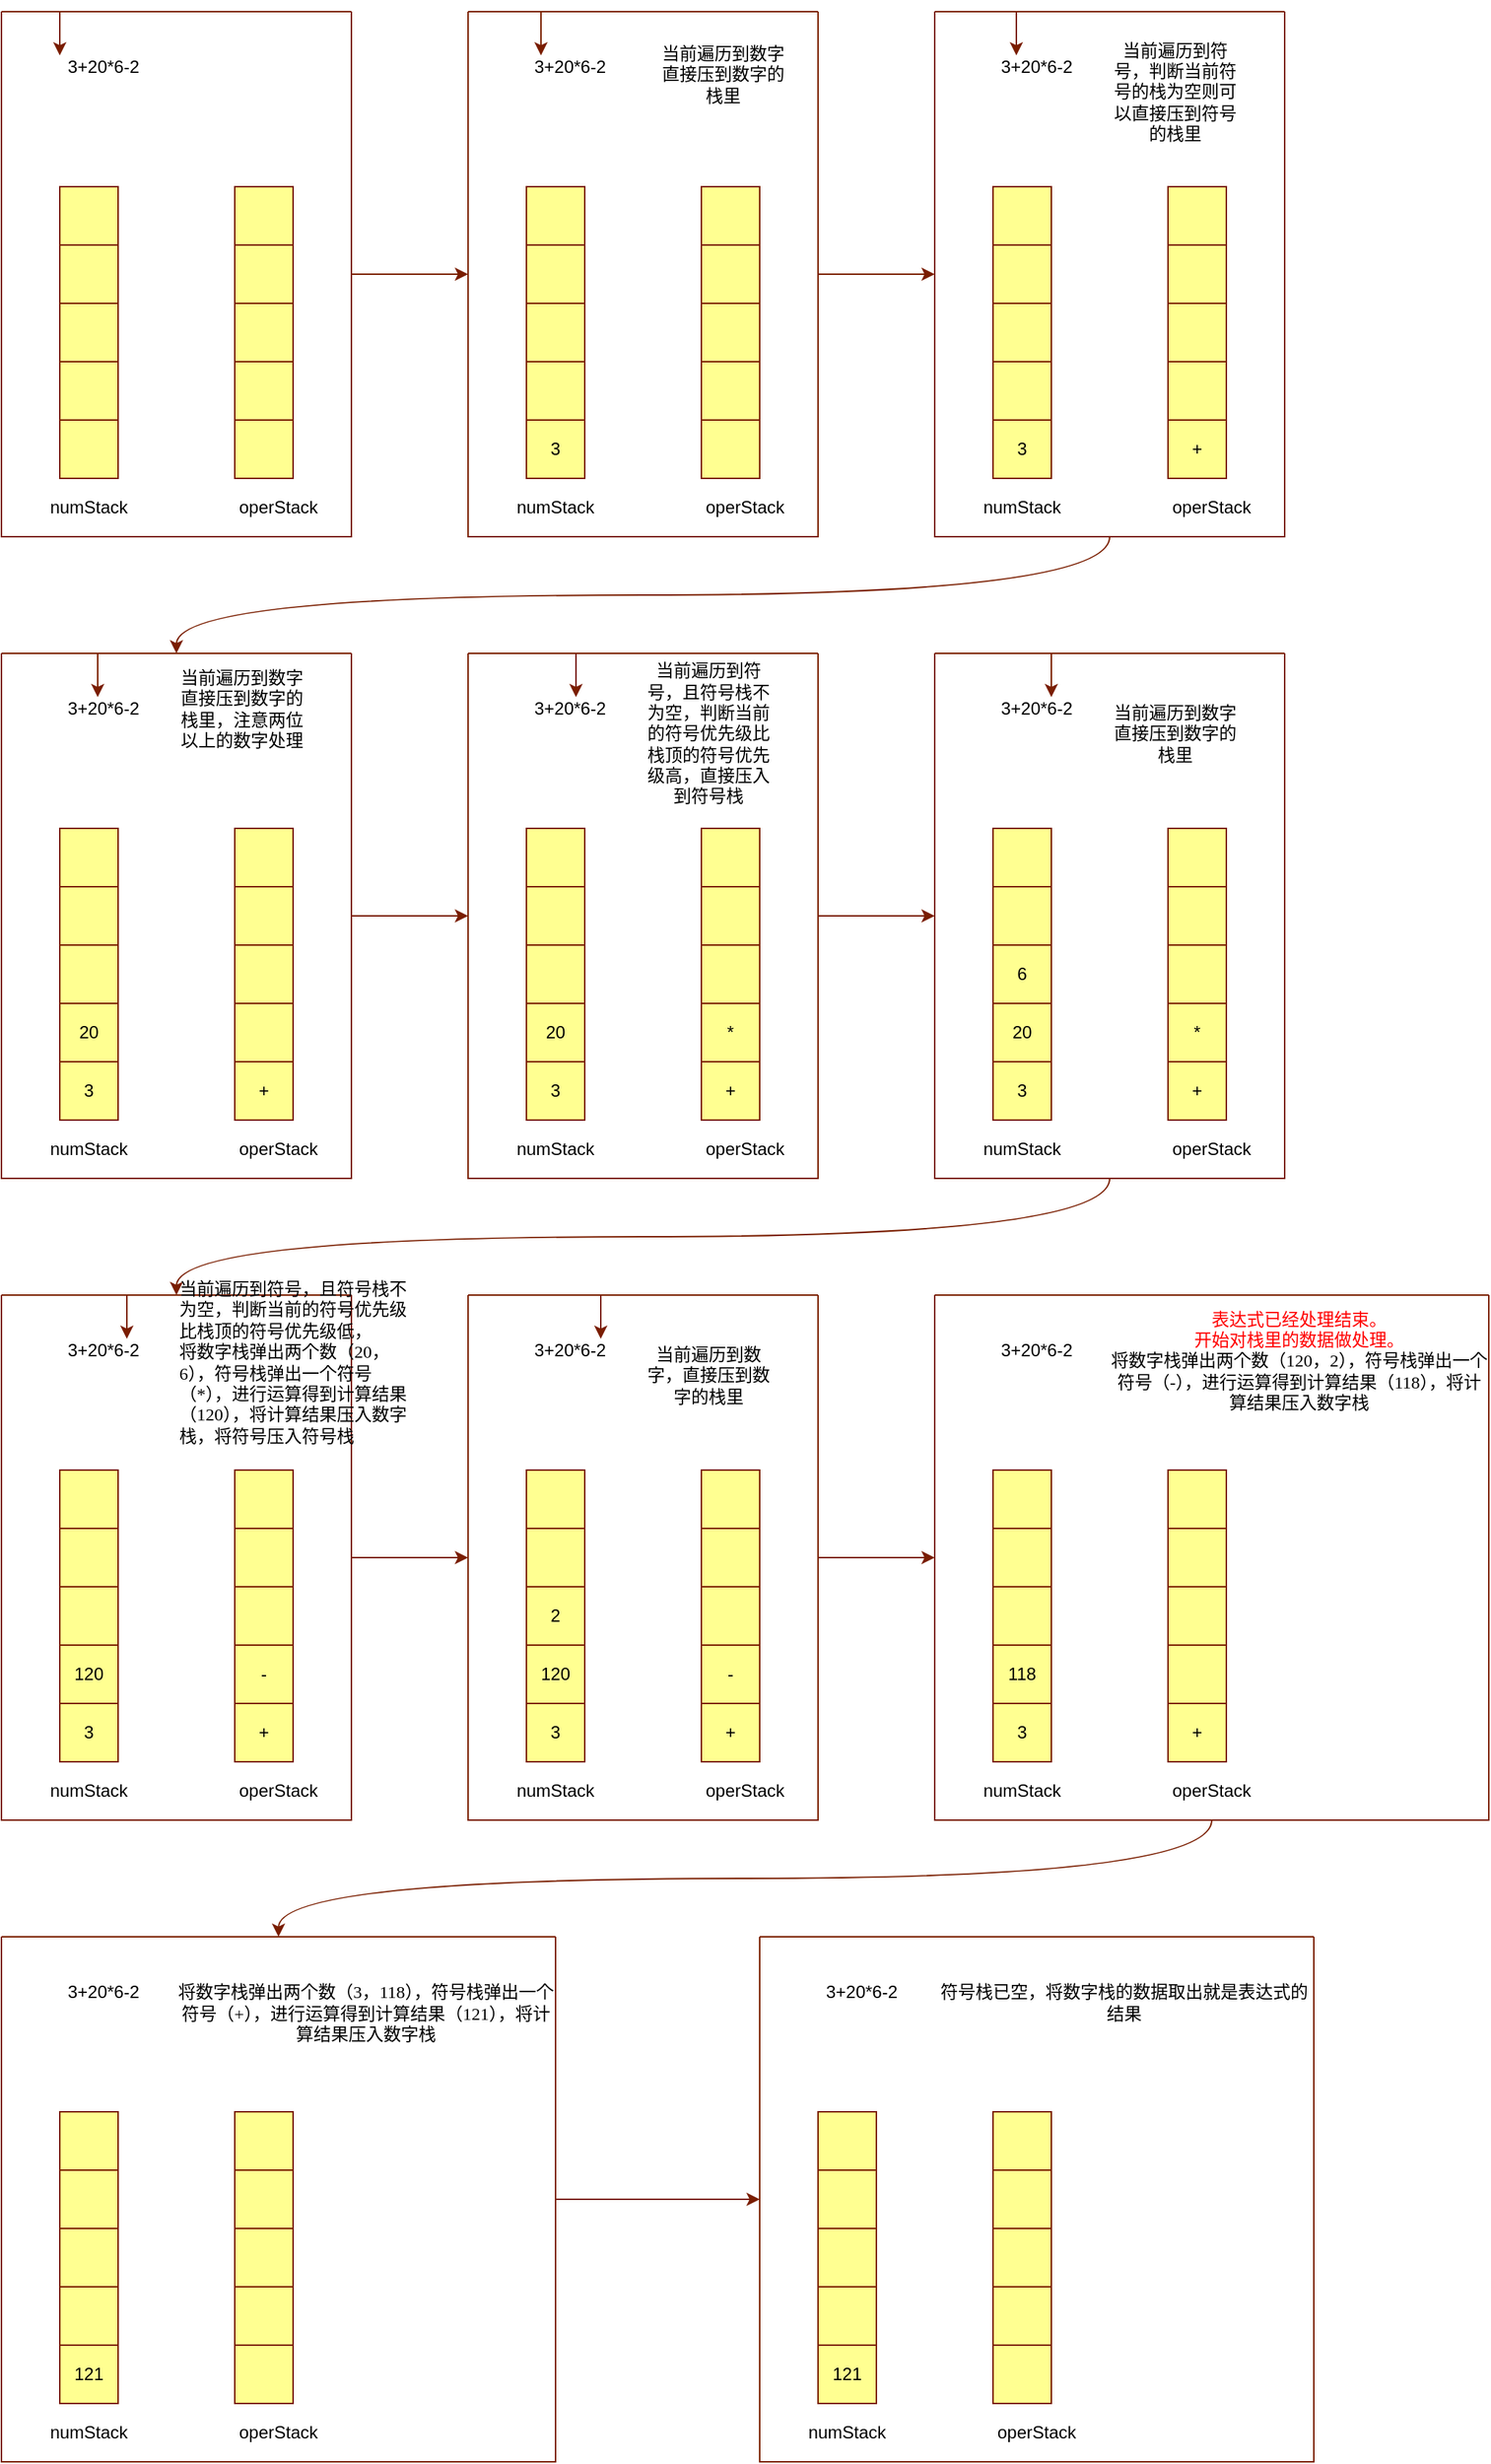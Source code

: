 <mxfile version="15.3.8" type="device"><diagram id="ZE9NIoSYIfhP-O6plCcP" name="第 1 页"><mxGraphModel dx="1426" dy="860" grid="0" gridSize="10" guides="1" tooltips="1" connect="1" arrows="1" fold="1" page="1" pageScale="1" pageWidth="400000" pageHeight="400000" math="0" shadow="0"><root><mxCell id="0"/><mxCell id="1" parent="0"/><mxCell id="HnvlsbtdNkwaXYA_Gl3v-115" style="edgeStyle=none;orthogonalLoop=1;jettySize=auto;html=1;exitX=1;exitY=0.5;exitDx=0;exitDy=0;entryX=0;entryY=0.5;entryDx=0;entryDy=0;startSize=0;strokeColor=#7A1E00;" edge="1" parent="1" source="HnvlsbtdNkwaXYA_Gl3v-1" target="HnvlsbtdNkwaXYA_Gl3v-33"><mxGeometry relative="1" as="geometry"/></mxCell><mxCell id="HnvlsbtdNkwaXYA_Gl3v-1" value="" style="swimlane;startSize=0;strokeColor=#7A1E00;" vertex="1" parent="1"><mxGeometry x="80" y="80" width="240" height="360" as="geometry"/></mxCell><mxCell id="HnvlsbtdNkwaXYA_Gl3v-2" value="" style="shape=table;html=1;whiteSpace=wrap;startSize=0;container=1;collapsible=0;childLayout=tableLayout;strokeColor=#7A1E00;fillColor=#FFFF91;" vertex="1" parent="HnvlsbtdNkwaXYA_Gl3v-1"><mxGeometry x="40" y="120" width="40" height="200" as="geometry"/></mxCell><mxCell id="HnvlsbtdNkwaXYA_Gl3v-3" value="" style="shape=partialRectangle;html=1;whiteSpace=wrap;collapsible=0;dropTarget=0;pointerEvents=0;fillColor=none;top=0;left=0;bottom=0;right=0;points=[[0,0.5],[1,0.5]];portConstraint=eastwest;" vertex="1" parent="HnvlsbtdNkwaXYA_Gl3v-2"><mxGeometry width="40" height="40" as="geometry"/></mxCell><mxCell id="HnvlsbtdNkwaXYA_Gl3v-4" value="" style="shape=partialRectangle;html=1;whiteSpace=wrap;connectable=0;fillColor=none;top=0;left=0;bottom=0;right=0;overflow=hidden;pointerEvents=1;" vertex="1" parent="HnvlsbtdNkwaXYA_Gl3v-3"><mxGeometry width="40" height="40" as="geometry"><mxRectangle width="40" height="40" as="alternateBounds"/></mxGeometry></mxCell><mxCell id="HnvlsbtdNkwaXYA_Gl3v-7" value="" style="shape=partialRectangle;html=1;whiteSpace=wrap;collapsible=0;dropTarget=0;pointerEvents=0;fillColor=none;top=0;left=0;bottom=0;right=0;points=[[0,0.5],[1,0.5]];portConstraint=eastwest;" vertex="1" parent="HnvlsbtdNkwaXYA_Gl3v-2"><mxGeometry y="40" width="40" height="40" as="geometry"/></mxCell><mxCell id="HnvlsbtdNkwaXYA_Gl3v-8" value="" style="shape=partialRectangle;html=1;whiteSpace=wrap;connectable=0;fillColor=none;top=0;left=0;bottom=0;right=0;overflow=hidden;pointerEvents=1;" vertex="1" parent="HnvlsbtdNkwaXYA_Gl3v-7"><mxGeometry width="40" height="40" as="geometry"><mxRectangle width="40" height="40" as="alternateBounds"/></mxGeometry></mxCell><mxCell id="HnvlsbtdNkwaXYA_Gl3v-11" value="" style="shape=partialRectangle;html=1;whiteSpace=wrap;collapsible=0;dropTarget=0;pointerEvents=0;fillColor=none;top=0;left=0;bottom=0;right=0;points=[[0,0.5],[1,0.5]];portConstraint=eastwest;" vertex="1" parent="HnvlsbtdNkwaXYA_Gl3v-2"><mxGeometry y="80" width="40" height="40" as="geometry"/></mxCell><mxCell id="HnvlsbtdNkwaXYA_Gl3v-12" value="" style="shape=partialRectangle;html=1;whiteSpace=wrap;connectable=0;fillColor=none;top=0;left=0;bottom=0;right=0;overflow=hidden;pointerEvents=1;" vertex="1" parent="HnvlsbtdNkwaXYA_Gl3v-11"><mxGeometry width="40" height="40" as="geometry"><mxRectangle width="40" height="40" as="alternateBounds"/></mxGeometry></mxCell><mxCell id="HnvlsbtdNkwaXYA_Gl3v-15" style="shape=partialRectangle;html=1;whiteSpace=wrap;collapsible=0;dropTarget=0;pointerEvents=0;fillColor=none;top=0;left=0;bottom=0;right=0;points=[[0,0.5],[1,0.5]];portConstraint=eastwest;" vertex="1" parent="HnvlsbtdNkwaXYA_Gl3v-2"><mxGeometry y="120" width="40" height="40" as="geometry"/></mxCell><mxCell id="HnvlsbtdNkwaXYA_Gl3v-16" style="shape=partialRectangle;html=1;whiteSpace=wrap;connectable=0;fillColor=none;top=0;left=0;bottom=0;right=0;overflow=hidden;pointerEvents=1;" vertex="1" parent="HnvlsbtdNkwaXYA_Gl3v-15"><mxGeometry width="40" height="40" as="geometry"><mxRectangle width="40" height="40" as="alternateBounds"/></mxGeometry></mxCell><mxCell id="HnvlsbtdNkwaXYA_Gl3v-17" style="shape=partialRectangle;html=1;whiteSpace=wrap;collapsible=0;dropTarget=0;pointerEvents=0;fillColor=none;top=0;left=0;bottom=0;right=0;points=[[0,0.5],[1,0.5]];portConstraint=eastwest;" vertex="1" parent="HnvlsbtdNkwaXYA_Gl3v-2"><mxGeometry y="160" width="40" height="40" as="geometry"/></mxCell><mxCell id="HnvlsbtdNkwaXYA_Gl3v-18" style="shape=partialRectangle;html=1;whiteSpace=wrap;connectable=0;fillColor=none;top=0;left=0;bottom=0;right=0;overflow=hidden;pointerEvents=1;" vertex="1" parent="HnvlsbtdNkwaXYA_Gl3v-17"><mxGeometry width="40" height="40" as="geometry"><mxRectangle width="40" height="40" as="alternateBounds"/></mxGeometry></mxCell><mxCell id="HnvlsbtdNkwaXYA_Gl3v-19" value="" style="shape=table;html=1;whiteSpace=wrap;startSize=0;container=1;collapsible=0;childLayout=tableLayout;fillColor=#FFFF91;strokeColor=#7A1E00;" vertex="1" parent="HnvlsbtdNkwaXYA_Gl3v-1"><mxGeometry x="160" y="120" width="40" height="200" as="geometry"/></mxCell><mxCell id="HnvlsbtdNkwaXYA_Gl3v-20" value="" style="shape=partialRectangle;html=1;whiteSpace=wrap;collapsible=0;dropTarget=0;pointerEvents=0;fillColor=none;top=0;left=0;bottom=0;right=0;points=[[0,0.5],[1,0.5]];portConstraint=eastwest;" vertex="1" parent="HnvlsbtdNkwaXYA_Gl3v-19"><mxGeometry width="40" height="40" as="geometry"/></mxCell><mxCell id="HnvlsbtdNkwaXYA_Gl3v-21" value="" style="shape=partialRectangle;html=1;whiteSpace=wrap;connectable=0;fillColor=none;top=0;left=0;bottom=0;right=0;overflow=hidden;pointerEvents=1;" vertex="1" parent="HnvlsbtdNkwaXYA_Gl3v-20"><mxGeometry width="40" height="40" as="geometry"><mxRectangle width="40" height="40" as="alternateBounds"/></mxGeometry></mxCell><mxCell id="HnvlsbtdNkwaXYA_Gl3v-22" value="" style="shape=partialRectangle;html=1;whiteSpace=wrap;collapsible=0;dropTarget=0;pointerEvents=0;fillColor=none;top=0;left=0;bottom=0;right=0;points=[[0,0.5],[1,0.5]];portConstraint=eastwest;" vertex="1" parent="HnvlsbtdNkwaXYA_Gl3v-19"><mxGeometry y="40" width="40" height="40" as="geometry"/></mxCell><mxCell id="HnvlsbtdNkwaXYA_Gl3v-23" value="" style="shape=partialRectangle;html=1;whiteSpace=wrap;connectable=0;fillColor=none;top=0;left=0;bottom=0;right=0;overflow=hidden;pointerEvents=1;" vertex="1" parent="HnvlsbtdNkwaXYA_Gl3v-22"><mxGeometry width="40" height="40" as="geometry"><mxRectangle width="40" height="40" as="alternateBounds"/></mxGeometry></mxCell><mxCell id="HnvlsbtdNkwaXYA_Gl3v-24" value="" style="shape=partialRectangle;html=1;whiteSpace=wrap;collapsible=0;dropTarget=0;pointerEvents=0;fillColor=none;top=0;left=0;bottom=0;right=0;points=[[0,0.5],[1,0.5]];portConstraint=eastwest;" vertex="1" parent="HnvlsbtdNkwaXYA_Gl3v-19"><mxGeometry y="80" width="40" height="40" as="geometry"/></mxCell><mxCell id="HnvlsbtdNkwaXYA_Gl3v-25" value="" style="shape=partialRectangle;html=1;whiteSpace=wrap;connectable=0;fillColor=none;top=0;left=0;bottom=0;right=0;overflow=hidden;pointerEvents=1;" vertex="1" parent="HnvlsbtdNkwaXYA_Gl3v-24"><mxGeometry width="40" height="40" as="geometry"><mxRectangle width="40" height="40" as="alternateBounds"/></mxGeometry></mxCell><mxCell id="HnvlsbtdNkwaXYA_Gl3v-26" style="shape=partialRectangle;html=1;whiteSpace=wrap;collapsible=0;dropTarget=0;pointerEvents=0;fillColor=none;top=0;left=0;bottom=0;right=0;points=[[0,0.5],[1,0.5]];portConstraint=eastwest;" vertex="1" parent="HnvlsbtdNkwaXYA_Gl3v-19"><mxGeometry y="120" width="40" height="40" as="geometry"/></mxCell><mxCell id="HnvlsbtdNkwaXYA_Gl3v-27" style="shape=partialRectangle;html=1;whiteSpace=wrap;connectable=0;fillColor=none;top=0;left=0;bottom=0;right=0;overflow=hidden;pointerEvents=1;" vertex="1" parent="HnvlsbtdNkwaXYA_Gl3v-26"><mxGeometry width="40" height="40" as="geometry"><mxRectangle width="40" height="40" as="alternateBounds"/></mxGeometry></mxCell><mxCell id="HnvlsbtdNkwaXYA_Gl3v-28" style="shape=partialRectangle;html=1;whiteSpace=wrap;collapsible=0;dropTarget=0;pointerEvents=0;fillColor=none;top=0;left=0;bottom=0;right=0;points=[[0,0.5],[1,0.5]];portConstraint=eastwest;" vertex="1" parent="HnvlsbtdNkwaXYA_Gl3v-19"><mxGeometry y="160" width="40" height="40" as="geometry"/></mxCell><mxCell id="HnvlsbtdNkwaXYA_Gl3v-29" style="shape=partialRectangle;html=1;whiteSpace=wrap;connectable=0;fillColor=none;top=0;left=0;bottom=0;right=0;overflow=hidden;pointerEvents=1;" vertex="1" parent="HnvlsbtdNkwaXYA_Gl3v-28"><mxGeometry width="40" height="40" as="geometry"><mxRectangle width="40" height="40" as="alternateBounds"/></mxGeometry></mxCell><mxCell id="HnvlsbtdNkwaXYA_Gl3v-30" value="3+20*6-2" style="text;html=1;strokeColor=none;fillColor=none;align=center;verticalAlign=middle;whiteSpace=wrap;rounded=0;" vertex="1" parent="HnvlsbtdNkwaXYA_Gl3v-1"><mxGeometry x="40" y="28" width="60" height="20" as="geometry"/></mxCell><mxCell id="HnvlsbtdNkwaXYA_Gl3v-31" value="numStack" style="text;html=1;strokeColor=none;fillColor=none;align=center;verticalAlign=middle;whiteSpace=wrap;rounded=0;" vertex="1" parent="HnvlsbtdNkwaXYA_Gl3v-1"><mxGeometry x="40" y="330" width="40" height="20" as="geometry"/></mxCell><mxCell id="HnvlsbtdNkwaXYA_Gl3v-32" value="operStack" style="text;html=1;strokeColor=none;fillColor=none;align=center;verticalAlign=middle;whiteSpace=wrap;rounded=0;" vertex="1" parent="HnvlsbtdNkwaXYA_Gl3v-1"><mxGeometry x="170" y="330" width="40" height="20" as="geometry"/></mxCell><mxCell id="HnvlsbtdNkwaXYA_Gl3v-59" value="" style="endArrow=classic;html=1;startSize=0;strokeColor=#7A1E00;" edge="1" parent="HnvlsbtdNkwaXYA_Gl3v-1"><mxGeometry width="50" height="50" relative="1" as="geometry"><mxPoint x="40" as="sourcePoint"/><mxPoint x="40" y="30" as="targetPoint"/></mxGeometry></mxCell><mxCell id="HnvlsbtdNkwaXYA_Gl3v-116" style="edgeStyle=orthogonalEdgeStyle;orthogonalLoop=1;jettySize=auto;html=1;exitX=1;exitY=0.5;exitDx=0;exitDy=0;entryX=0;entryY=0.5;entryDx=0;entryDy=0;startSize=0;strokeColor=#7A1E00;curved=1;" edge="1" parent="1" source="HnvlsbtdNkwaXYA_Gl3v-33" target="HnvlsbtdNkwaXYA_Gl3v-88"><mxGeometry relative="1" as="geometry"/></mxCell><mxCell id="HnvlsbtdNkwaXYA_Gl3v-33" value="" style="swimlane;startSize=0;strokeColor=#7A1E00;" vertex="1" parent="1"><mxGeometry x="400" y="80" width="240" height="360" as="geometry"/></mxCell><mxCell id="HnvlsbtdNkwaXYA_Gl3v-34" value="" style="shape=table;html=1;whiteSpace=wrap;startSize=0;container=1;collapsible=0;childLayout=tableLayout;strokeColor=#7A1E00;fillColor=#FFFF91;" vertex="1" parent="HnvlsbtdNkwaXYA_Gl3v-33"><mxGeometry x="40" y="120" width="40" height="200" as="geometry"/></mxCell><mxCell id="HnvlsbtdNkwaXYA_Gl3v-35" value="" style="shape=partialRectangle;html=1;whiteSpace=wrap;collapsible=0;dropTarget=0;pointerEvents=0;fillColor=none;top=0;left=0;bottom=0;right=0;points=[[0,0.5],[1,0.5]];portConstraint=eastwest;" vertex="1" parent="HnvlsbtdNkwaXYA_Gl3v-34"><mxGeometry width="40" height="40" as="geometry"/></mxCell><mxCell id="HnvlsbtdNkwaXYA_Gl3v-36" value="" style="shape=partialRectangle;html=1;whiteSpace=wrap;connectable=0;fillColor=none;top=0;left=0;bottom=0;right=0;overflow=hidden;pointerEvents=1;" vertex="1" parent="HnvlsbtdNkwaXYA_Gl3v-35"><mxGeometry width="40" height="40" as="geometry"><mxRectangle width="40" height="40" as="alternateBounds"/></mxGeometry></mxCell><mxCell id="HnvlsbtdNkwaXYA_Gl3v-37" value="" style="shape=partialRectangle;html=1;whiteSpace=wrap;collapsible=0;dropTarget=0;pointerEvents=0;fillColor=none;top=0;left=0;bottom=0;right=0;points=[[0,0.5],[1,0.5]];portConstraint=eastwest;" vertex="1" parent="HnvlsbtdNkwaXYA_Gl3v-34"><mxGeometry y="40" width="40" height="40" as="geometry"/></mxCell><mxCell id="HnvlsbtdNkwaXYA_Gl3v-38" value="" style="shape=partialRectangle;html=1;whiteSpace=wrap;connectable=0;fillColor=none;top=0;left=0;bottom=0;right=0;overflow=hidden;pointerEvents=1;" vertex="1" parent="HnvlsbtdNkwaXYA_Gl3v-37"><mxGeometry width="40" height="40" as="geometry"><mxRectangle width="40" height="40" as="alternateBounds"/></mxGeometry></mxCell><mxCell id="HnvlsbtdNkwaXYA_Gl3v-39" value="" style="shape=partialRectangle;html=1;whiteSpace=wrap;collapsible=0;dropTarget=0;pointerEvents=0;fillColor=none;top=0;left=0;bottom=0;right=0;points=[[0,0.5],[1,0.5]];portConstraint=eastwest;" vertex="1" parent="HnvlsbtdNkwaXYA_Gl3v-34"><mxGeometry y="80" width="40" height="40" as="geometry"/></mxCell><mxCell id="HnvlsbtdNkwaXYA_Gl3v-40" value="" style="shape=partialRectangle;html=1;whiteSpace=wrap;connectable=0;fillColor=none;top=0;left=0;bottom=0;right=0;overflow=hidden;pointerEvents=1;" vertex="1" parent="HnvlsbtdNkwaXYA_Gl3v-39"><mxGeometry width="40" height="40" as="geometry"><mxRectangle width="40" height="40" as="alternateBounds"/></mxGeometry></mxCell><mxCell id="HnvlsbtdNkwaXYA_Gl3v-41" style="shape=partialRectangle;html=1;whiteSpace=wrap;collapsible=0;dropTarget=0;pointerEvents=0;fillColor=none;top=0;left=0;bottom=0;right=0;points=[[0,0.5],[1,0.5]];portConstraint=eastwest;" vertex="1" parent="HnvlsbtdNkwaXYA_Gl3v-34"><mxGeometry y="120" width="40" height="40" as="geometry"/></mxCell><mxCell id="HnvlsbtdNkwaXYA_Gl3v-42" style="shape=partialRectangle;html=1;whiteSpace=wrap;connectable=0;fillColor=none;top=0;left=0;bottom=0;right=0;overflow=hidden;pointerEvents=1;" vertex="1" parent="HnvlsbtdNkwaXYA_Gl3v-41"><mxGeometry width="40" height="40" as="geometry"><mxRectangle width="40" height="40" as="alternateBounds"/></mxGeometry></mxCell><mxCell id="HnvlsbtdNkwaXYA_Gl3v-43" style="shape=partialRectangle;html=1;whiteSpace=wrap;collapsible=0;dropTarget=0;pointerEvents=0;fillColor=none;top=0;left=0;bottom=0;right=0;points=[[0,0.5],[1,0.5]];portConstraint=eastwest;" vertex="1" parent="HnvlsbtdNkwaXYA_Gl3v-34"><mxGeometry y="160" width="40" height="40" as="geometry"/></mxCell><mxCell id="HnvlsbtdNkwaXYA_Gl3v-44" value="3" style="shape=partialRectangle;html=1;whiteSpace=wrap;connectable=0;fillColor=none;top=0;left=0;bottom=0;right=0;overflow=hidden;pointerEvents=1;" vertex="1" parent="HnvlsbtdNkwaXYA_Gl3v-43"><mxGeometry width="40" height="40" as="geometry"><mxRectangle width="40" height="40" as="alternateBounds"/></mxGeometry></mxCell><mxCell id="HnvlsbtdNkwaXYA_Gl3v-45" value="" style="shape=table;html=1;whiteSpace=wrap;startSize=0;container=1;collapsible=0;childLayout=tableLayout;fillColor=#FFFF91;strokeColor=#7A1E00;" vertex="1" parent="HnvlsbtdNkwaXYA_Gl3v-33"><mxGeometry x="160" y="120" width="40" height="200" as="geometry"/></mxCell><mxCell id="HnvlsbtdNkwaXYA_Gl3v-46" value="" style="shape=partialRectangle;html=1;whiteSpace=wrap;collapsible=0;dropTarget=0;pointerEvents=0;fillColor=none;top=0;left=0;bottom=0;right=0;points=[[0,0.5],[1,0.5]];portConstraint=eastwest;" vertex="1" parent="HnvlsbtdNkwaXYA_Gl3v-45"><mxGeometry width="40" height="40" as="geometry"/></mxCell><mxCell id="HnvlsbtdNkwaXYA_Gl3v-47" value="" style="shape=partialRectangle;html=1;whiteSpace=wrap;connectable=0;fillColor=none;top=0;left=0;bottom=0;right=0;overflow=hidden;pointerEvents=1;" vertex="1" parent="HnvlsbtdNkwaXYA_Gl3v-46"><mxGeometry width="40" height="40" as="geometry"><mxRectangle width="40" height="40" as="alternateBounds"/></mxGeometry></mxCell><mxCell id="HnvlsbtdNkwaXYA_Gl3v-48" value="" style="shape=partialRectangle;html=1;whiteSpace=wrap;collapsible=0;dropTarget=0;pointerEvents=0;fillColor=none;top=0;left=0;bottom=0;right=0;points=[[0,0.5],[1,0.5]];portConstraint=eastwest;" vertex="1" parent="HnvlsbtdNkwaXYA_Gl3v-45"><mxGeometry y="40" width="40" height="40" as="geometry"/></mxCell><mxCell id="HnvlsbtdNkwaXYA_Gl3v-49" value="" style="shape=partialRectangle;html=1;whiteSpace=wrap;connectable=0;fillColor=none;top=0;left=0;bottom=0;right=0;overflow=hidden;pointerEvents=1;" vertex="1" parent="HnvlsbtdNkwaXYA_Gl3v-48"><mxGeometry width="40" height="40" as="geometry"><mxRectangle width="40" height="40" as="alternateBounds"/></mxGeometry></mxCell><mxCell id="HnvlsbtdNkwaXYA_Gl3v-50" value="" style="shape=partialRectangle;html=1;whiteSpace=wrap;collapsible=0;dropTarget=0;pointerEvents=0;fillColor=none;top=0;left=0;bottom=0;right=0;points=[[0,0.5],[1,0.5]];portConstraint=eastwest;" vertex="1" parent="HnvlsbtdNkwaXYA_Gl3v-45"><mxGeometry y="80" width="40" height="40" as="geometry"/></mxCell><mxCell id="HnvlsbtdNkwaXYA_Gl3v-51" value="" style="shape=partialRectangle;html=1;whiteSpace=wrap;connectable=0;fillColor=none;top=0;left=0;bottom=0;right=0;overflow=hidden;pointerEvents=1;" vertex="1" parent="HnvlsbtdNkwaXYA_Gl3v-50"><mxGeometry width="40" height="40" as="geometry"><mxRectangle width="40" height="40" as="alternateBounds"/></mxGeometry></mxCell><mxCell id="HnvlsbtdNkwaXYA_Gl3v-52" style="shape=partialRectangle;html=1;whiteSpace=wrap;collapsible=0;dropTarget=0;pointerEvents=0;fillColor=none;top=0;left=0;bottom=0;right=0;points=[[0,0.5],[1,0.5]];portConstraint=eastwest;" vertex="1" parent="HnvlsbtdNkwaXYA_Gl3v-45"><mxGeometry y="120" width="40" height="40" as="geometry"/></mxCell><mxCell id="HnvlsbtdNkwaXYA_Gl3v-53" style="shape=partialRectangle;html=1;whiteSpace=wrap;connectable=0;fillColor=none;top=0;left=0;bottom=0;right=0;overflow=hidden;pointerEvents=1;" vertex="1" parent="HnvlsbtdNkwaXYA_Gl3v-52"><mxGeometry width="40" height="40" as="geometry"><mxRectangle width="40" height="40" as="alternateBounds"/></mxGeometry></mxCell><mxCell id="HnvlsbtdNkwaXYA_Gl3v-54" style="shape=partialRectangle;html=1;whiteSpace=wrap;collapsible=0;dropTarget=0;pointerEvents=0;fillColor=none;top=0;left=0;bottom=0;right=0;points=[[0,0.5],[1,0.5]];portConstraint=eastwest;" vertex="1" parent="HnvlsbtdNkwaXYA_Gl3v-45"><mxGeometry y="160" width="40" height="40" as="geometry"/></mxCell><mxCell id="HnvlsbtdNkwaXYA_Gl3v-55" style="shape=partialRectangle;html=1;whiteSpace=wrap;connectable=0;fillColor=none;top=0;left=0;bottom=0;right=0;overflow=hidden;pointerEvents=1;" vertex="1" parent="HnvlsbtdNkwaXYA_Gl3v-54"><mxGeometry width="40" height="40" as="geometry"><mxRectangle width="40" height="40" as="alternateBounds"/></mxGeometry></mxCell><mxCell id="HnvlsbtdNkwaXYA_Gl3v-56" value="3+20*6-2" style="text;html=1;strokeColor=none;fillColor=none;align=center;verticalAlign=middle;whiteSpace=wrap;rounded=0;" vertex="1" parent="HnvlsbtdNkwaXYA_Gl3v-33"><mxGeometry x="40" y="28" width="60" height="20" as="geometry"/></mxCell><mxCell id="HnvlsbtdNkwaXYA_Gl3v-57" value="numStack" style="text;html=1;strokeColor=none;fillColor=none;align=center;verticalAlign=middle;whiteSpace=wrap;rounded=0;" vertex="1" parent="HnvlsbtdNkwaXYA_Gl3v-33"><mxGeometry x="40" y="330" width="40" height="20" as="geometry"/></mxCell><mxCell id="HnvlsbtdNkwaXYA_Gl3v-58" value="operStack" style="text;html=1;strokeColor=none;fillColor=none;align=center;verticalAlign=middle;whiteSpace=wrap;rounded=0;" vertex="1" parent="HnvlsbtdNkwaXYA_Gl3v-33"><mxGeometry x="170" y="330" width="40" height="20" as="geometry"/></mxCell><mxCell id="HnvlsbtdNkwaXYA_Gl3v-60" value="" style="endArrow=classic;html=1;startSize=0;strokeColor=#7A1E00;" edge="1" parent="HnvlsbtdNkwaXYA_Gl3v-33"><mxGeometry width="50" height="50" relative="1" as="geometry"><mxPoint x="50" as="sourcePoint"/><mxPoint x="50" y="30" as="targetPoint"/></mxGeometry></mxCell><mxCell id="HnvlsbtdNkwaXYA_Gl3v-117" value="当前遍历到数字直接压到数字的栈里" style="text;html=1;strokeColor=none;fillColor=none;align=center;verticalAlign=middle;whiteSpace=wrap;rounded=0;startSize=0;fontFamily=Garamond;" vertex="1" parent="HnvlsbtdNkwaXYA_Gl3v-33"><mxGeometry x="130" y="28" width="90" height="30" as="geometry"/></mxCell><mxCell id="HnvlsbtdNkwaXYA_Gl3v-147" style="edgeStyle=orthogonalEdgeStyle;curved=1;orthogonalLoop=1;jettySize=auto;html=1;exitX=0.5;exitY=1;exitDx=0;exitDy=0;entryX=0.5;entryY=0;entryDx=0;entryDy=0;fontFamily=Garamond;startSize=0;strokeColor=#7A1E00;" edge="1" parent="1" source="HnvlsbtdNkwaXYA_Gl3v-88" target="HnvlsbtdNkwaXYA_Gl3v-119"><mxGeometry relative="1" as="geometry"/></mxCell><mxCell id="HnvlsbtdNkwaXYA_Gl3v-88" value="" style="swimlane;startSize=0;strokeColor=#7A1E00;" vertex="1" parent="1"><mxGeometry x="720" y="80" width="240" height="360" as="geometry"/></mxCell><mxCell id="HnvlsbtdNkwaXYA_Gl3v-89" value="" style="shape=table;html=1;whiteSpace=wrap;startSize=0;container=1;collapsible=0;childLayout=tableLayout;strokeColor=#7A1E00;fillColor=#FFFF91;" vertex="1" parent="HnvlsbtdNkwaXYA_Gl3v-88"><mxGeometry x="40" y="120" width="40" height="200" as="geometry"/></mxCell><mxCell id="HnvlsbtdNkwaXYA_Gl3v-90" value="" style="shape=partialRectangle;html=1;whiteSpace=wrap;collapsible=0;dropTarget=0;pointerEvents=0;fillColor=none;top=0;left=0;bottom=0;right=0;points=[[0,0.5],[1,0.5]];portConstraint=eastwest;" vertex="1" parent="HnvlsbtdNkwaXYA_Gl3v-89"><mxGeometry width="40" height="40" as="geometry"/></mxCell><mxCell id="HnvlsbtdNkwaXYA_Gl3v-91" value="" style="shape=partialRectangle;html=1;whiteSpace=wrap;connectable=0;fillColor=none;top=0;left=0;bottom=0;right=0;overflow=hidden;pointerEvents=1;" vertex="1" parent="HnvlsbtdNkwaXYA_Gl3v-90"><mxGeometry width="40" height="40" as="geometry"><mxRectangle width="40" height="40" as="alternateBounds"/></mxGeometry></mxCell><mxCell id="HnvlsbtdNkwaXYA_Gl3v-92" value="" style="shape=partialRectangle;html=1;whiteSpace=wrap;collapsible=0;dropTarget=0;pointerEvents=0;fillColor=none;top=0;left=0;bottom=0;right=0;points=[[0,0.5],[1,0.5]];portConstraint=eastwest;" vertex="1" parent="HnvlsbtdNkwaXYA_Gl3v-89"><mxGeometry y="40" width="40" height="40" as="geometry"/></mxCell><mxCell id="HnvlsbtdNkwaXYA_Gl3v-93" value="" style="shape=partialRectangle;html=1;whiteSpace=wrap;connectable=0;fillColor=none;top=0;left=0;bottom=0;right=0;overflow=hidden;pointerEvents=1;" vertex="1" parent="HnvlsbtdNkwaXYA_Gl3v-92"><mxGeometry width="40" height="40" as="geometry"><mxRectangle width="40" height="40" as="alternateBounds"/></mxGeometry></mxCell><mxCell id="HnvlsbtdNkwaXYA_Gl3v-94" value="" style="shape=partialRectangle;html=1;whiteSpace=wrap;collapsible=0;dropTarget=0;pointerEvents=0;fillColor=none;top=0;left=0;bottom=0;right=0;points=[[0,0.5],[1,0.5]];portConstraint=eastwest;" vertex="1" parent="HnvlsbtdNkwaXYA_Gl3v-89"><mxGeometry y="80" width="40" height="40" as="geometry"/></mxCell><mxCell id="HnvlsbtdNkwaXYA_Gl3v-95" value="" style="shape=partialRectangle;html=1;whiteSpace=wrap;connectable=0;fillColor=none;top=0;left=0;bottom=0;right=0;overflow=hidden;pointerEvents=1;" vertex="1" parent="HnvlsbtdNkwaXYA_Gl3v-94"><mxGeometry width="40" height="40" as="geometry"><mxRectangle width="40" height="40" as="alternateBounds"/></mxGeometry></mxCell><mxCell id="HnvlsbtdNkwaXYA_Gl3v-96" style="shape=partialRectangle;html=1;whiteSpace=wrap;collapsible=0;dropTarget=0;pointerEvents=0;fillColor=none;top=0;left=0;bottom=0;right=0;points=[[0,0.5],[1,0.5]];portConstraint=eastwest;" vertex="1" parent="HnvlsbtdNkwaXYA_Gl3v-89"><mxGeometry y="120" width="40" height="40" as="geometry"/></mxCell><mxCell id="HnvlsbtdNkwaXYA_Gl3v-97" style="shape=partialRectangle;html=1;whiteSpace=wrap;connectable=0;fillColor=none;top=0;left=0;bottom=0;right=0;overflow=hidden;pointerEvents=1;" vertex="1" parent="HnvlsbtdNkwaXYA_Gl3v-96"><mxGeometry width="40" height="40" as="geometry"><mxRectangle width="40" height="40" as="alternateBounds"/></mxGeometry></mxCell><mxCell id="HnvlsbtdNkwaXYA_Gl3v-98" style="shape=partialRectangle;html=1;whiteSpace=wrap;collapsible=0;dropTarget=0;pointerEvents=0;fillColor=none;top=0;left=0;bottom=0;right=0;points=[[0,0.5],[1,0.5]];portConstraint=eastwest;" vertex="1" parent="HnvlsbtdNkwaXYA_Gl3v-89"><mxGeometry y="160" width="40" height="40" as="geometry"/></mxCell><mxCell id="HnvlsbtdNkwaXYA_Gl3v-99" value="3" style="shape=partialRectangle;html=1;whiteSpace=wrap;connectable=0;fillColor=none;top=0;left=0;bottom=0;right=0;overflow=hidden;pointerEvents=1;" vertex="1" parent="HnvlsbtdNkwaXYA_Gl3v-98"><mxGeometry width="40" height="40" as="geometry"><mxRectangle width="40" height="40" as="alternateBounds"/></mxGeometry></mxCell><mxCell id="HnvlsbtdNkwaXYA_Gl3v-100" value="" style="shape=table;html=1;whiteSpace=wrap;startSize=0;container=1;collapsible=0;childLayout=tableLayout;fillColor=#FFFF91;strokeColor=#7A1E00;" vertex="1" parent="HnvlsbtdNkwaXYA_Gl3v-88"><mxGeometry x="160" y="120" width="40" height="200" as="geometry"/></mxCell><mxCell id="HnvlsbtdNkwaXYA_Gl3v-101" value="" style="shape=partialRectangle;html=1;whiteSpace=wrap;collapsible=0;dropTarget=0;pointerEvents=0;fillColor=none;top=0;left=0;bottom=0;right=0;points=[[0,0.5],[1,0.5]];portConstraint=eastwest;" vertex="1" parent="HnvlsbtdNkwaXYA_Gl3v-100"><mxGeometry width="40" height="40" as="geometry"/></mxCell><mxCell id="HnvlsbtdNkwaXYA_Gl3v-102" value="" style="shape=partialRectangle;html=1;whiteSpace=wrap;connectable=0;fillColor=none;top=0;left=0;bottom=0;right=0;overflow=hidden;pointerEvents=1;" vertex="1" parent="HnvlsbtdNkwaXYA_Gl3v-101"><mxGeometry width="40" height="40" as="geometry"><mxRectangle width="40" height="40" as="alternateBounds"/></mxGeometry></mxCell><mxCell id="HnvlsbtdNkwaXYA_Gl3v-103" value="" style="shape=partialRectangle;html=1;whiteSpace=wrap;collapsible=0;dropTarget=0;pointerEvents=0;fillColor=none;top=0;left=0;bottom=0;right=0;points=[[0,0.5],[1,0.5]];portConstraint=eastwest;" vertex="1" parent="HnvlsbtdNkwaXYA_Gl3v-100"><mxGeometry y="40" width="40" height="40" as="geometry"/></mxCell><mxCell id="HnvlsbtdNkwaXYA_Gl3v-104" value="" style="shape=partialRectangle;html=1;whiteSpace=wrap;connectable=0;fillColor=none;top=0;left=0;bottom=0;right=0;overflow=hidden;pointerEvents=1;" vertex="1" parent="HnvlsbtdNkwaXYA_Gl3v-103"><mxGeometry width="40" height="40" as="geometry"><mxRectangle width="40" height="40" as="alternateBounds"/></mxGeometry></mxCell><mxCell id="HnvlsbtdNkwaXYA_Gl3v-105" value="" style="shape=partialRectangle;html=1;whiteSpace=wrap;collapsible=0;dropTarget=0;pointerEvents=0;fillColor=none;top=0;left=0;bottom=0;right=0;points=[[0,0.5],[1,0.5]];portConstraint=eastwest;" vertex="1" parent="HnvlsbtdNkwaXYA_Gl3v-100"><mxGeometry y="80" width="40" height="40" as="geometry"/></mxCell><mxCell id="HnvlsbtdNkwaXYA_Gl3v-106" value="" style="shape=partialRectangle;html=1;whiteSpace=wrap;connectable=0;fillColor=none;top=0;left=0;bottom=0;right=0;overflow=hidden;pointerEvents=1;" vertex="1" parent="HnvlsbtdNkwaXYA_Gl3v-105"><mxGeometry width="40" height="40" as="geometry"><mxRectangle width="40" height="40" as="alternateBounds"/></mxGeometry></mxCell><mxCell id="HnvlsbtdNkwaXYA_Gl3v-107" style="shape=partialRectangle;html=1;whiteSpace=wrap;collapsible=0;dropTarget=0;pointerEvents=0;fillColor=none;top=0;left=0;bottom=0;right=0;points=[[0,0.5],[1,0.5]];portConstraint=eastwest;" vertex="1" parent="HnvlsbtdNkwaXYA_Gl3v-100"><mxGeometry y="120" width="40" height="40" as="geometry"/></mxCell><mxCell id="HnvlsbtdNkwaXYA_Gl3v-108" style="shape=partialRectangle;html=1;whiteSpace=wrap;connectable=0;fillColor=none;top=0;left=0;bottom=0;right=0;overflow=hidden;pointerEvents=1;" vertex="1" parent="HnvlsbtdNkwaXYA_Gl3v-107"><mxGeometry width="40" height="40" as="geometry"><mxRectangle width="40" height="40" as="alternateBounds"/></mxGeometry></mxCell><mxCell id="HnvlsbtdNkwaXYA_Gl3v-109" style="shape=partialRectangle;html=1;whiteSpace=wrap;collapsible=0;dropTarget=0;pointerEvents=0;fillColor=none;top=0;left=0;bottom=0;right=0;points=[[0,0.5],[1,0.5]];portConstraint=eastwest;" vertex="1" parent="HnvlsbtdNkwaXYA_Gl3v-100"><mxGeometry y="160" width="40" height="40" as="geometry"/></mxCell><mxCell id="HnvlsbtdNkwaXYA_Gl3v-110" value="+" style="shape=partialRectangle;html=1;whiteSpace=wrap;connectable=0;fillColor=none;top=0;left=0;bottom=0;right=0;overflow=hidden;pointerEvents=1;" vertex="1" parent="HnvlsbtdNkwaXYA_Gl3v-109"><mxGeometry width="40" height="40" as="geometry"><mxRectangle width="40" height="40" as="alternateBounds"/></mxGeometry></mxCell><mxCell id="HnvlsbtdNkwaXYA_Gl3v-111" value="3+20*6-2" style="text;html=1;strokeColor=none;fillColor=none;align=center;verticalAlign=middle;whiteSpace=wrap;rounded=0;" vertex="1" parent="HnvlsbtdNkwaXYA_Gl3v-88"><mxGeometry x="40" y="28" width="60" height="20" as="geometry"/></mxCell><mxCell id="HnvlsbtdNkwaXYA_Gl3v-112" value="numStack" style="text;html=1;strokeColor=none;fillColor=none;align=center;verticalAlign=middle;whiteSpace=wrap;rounded=0;" vertex="1" parent="HnvlsbtdNkwaXYA_Gl3v-88"><mxGeometry x="40" y="330" width="40" height="20" as="geometry"/></mxCell><mxCell id="HnvlsbtdNkwaXYA_Gl3v-113" value="operStack" style="text;html=1;strokeColor=none;fillColor=none;align=center;verticalAlign=middle;whiteSpace=wrap;rounded=0;" vertex="1" parent="HnvlsbtdNkwaXYA_Gl3v-88"><mxGeometry x="170" y="330" width="40" height="20" as="geometry"/></mxCell><mxCell id="HnvlsbtdNkwaXYA_Gl3v-114" value="" style="endArrow=classic;html=1;startSize=0;strokeColor=#7A1E00;" edge="1" parent="HnvlsbtdNkwaXYA_Gl3v-88"><mxGeometry width="50" height="50" relative="1" as="geometry"><mxPoint x="56" as="sourcePoint"/><mxPoint x="56" y="30" as="targetPoint"/></mxGeometry></mxCell><mxCell id="HnvlsbtdNkwaXYA_Gl3v-118" value="当前遍历到符号，判断当前符号的栈为空则可以直接压到符号的栈里" style="text;html=1;strokeColor=none;fillColor=none;align=center;verticalAlign=middle;whiteSpace=wrap;rounded=0;startSize=0;fontFamily=Garamond;" vertex="1" parent="HnvlsbtdNkwaXYA_Gl3v-88"><mxGeometry x="120" y="40" width="90" height="30" as="geometry"/></mxCell><mxCell id="HnvlsbtdNkwaXYA_Gl3v-177" style="edgeStyle=orthogonalEdgeStyle;curved=1;orthogonalLoop=1;jettySize=auto;html=1;exitX=1;exitY=0.5;exitDx=0;exitDy=0;entryX=0;entryY=0.5;entryDx=0;entryDy=0;fontFamily=Garamond;startSize=0;strokeColor=#7A1E00;" edge="1" parent="1" source="HnvlsbtdNkwaXYA_Gl3v-119" target="HnvlsbtdNkwaXYA_Gl3v-149"><mxGeometry relative="1" as="geometry"/></mxCell><mxCell id="HnvlsbtdNkwaXYA_Gl3v-119" value="" style="swimlane;startSize=0;strokeColor=#7A1E00;" vertex="1" parent="1"><mxGeometry x="80" y="520" width="240" height="360" as="geometry"/></mxCell><mxCell id="HnvlsbtdNkwaXYA_Gl3v-120" value="" style="shape=table;html=1;whiteSpace=wrap;startSize=0;container=1;collapsible=0;childLayout=tableLayout;strokeColor=#7A1E00;fillColor=#FFFF91;" vertex="1" parent="HnvlsbtdNkwaXYA_Gl3v-119"><mxGeometry x="40" y="120" width="40" height="200" as="geometry"/></mxCell><mxCell id="HnvlsbtdNkwaXYA_Gl3v-121" value="" style="shape=partialRectangle;html=1;whiteSpace=wrap;collapsible=0;dropTarget=0;pointerEvents=0;fillColor=none;top=0;left=0;bottom=0;right=0;points=[[0,0.5],[1,0.5]];portConstraint=eastwest;" vertex="1" parent="HnvlsbtdNkwaXYA_Gl3v-120"><mxGeometry width="40" height="40" as="geometry"/></mxCell><mxCell id="HnvlsbtdNkwaXYA_Gl3v-122" value="" style="shape=partialRectangle;html=1;whiteSpace=wrap;connectable=0;fillColor=none;top=0;left=0;bottom=0;right=0;overflow=hidden;pointerEvents=1;" vertex="1" parent="HnvlsbtdNkwaXYA_Gl3v-121"><mxGeometry width="40" height="40" as="geometry"><mxRectangle width="40" height="40" as="alternateBounds"/></mxGeometry></mxCell><mxCell id="HnvlsbtdNkwaXYA_Gl3v-123" value="" style="shape=partialRectangle;html=1;whiteSpace=wrap;collapsible=0;dropTarget=0;pointerEvents=0;fillColor=none;top=0;left=0;bottom=0;right=0;points=[[0,0.5],[1,0.5]];portConstraint=eastwest;" vertex="1" parent="HnvlsbtdNkwaXYA_Gl3v-120"><mxGeometry y="40" width="40" height="40" as="geometry"/></mxCell><mxCell id="HnvlsbtdNkwaXYA_Gl3v-124" value="" style="shape=partialRectangle;html=1;whiteSpace=wrap;connectable=0;fillColor=none;top=0;left=0;bottom=0;right=0;overflow=hidden;pointerEvents=1;" vertex="1" parent="HnvlsbtdNkwaXYA_Gl3v-123"><mxGeometry width="40" height="40" as="geometry"><mxRectangle width="40" height="40" as="alternateBounds"/></mxGeometry></mxCell><mxCell id="HnvlsbtdNkwaXYA_Gl3v-125" value="" style="shape=partialRectangle;html=1;whiteSpace=wrap;collapsible=0;dropTarget=0;pointerEvents=0;fillColor=none;top=0;left=0;bottom=0;right=0;points=[[0,0.5],[1,0.5]];portConstraint=eastwest;" vertex="1" parent="HnvlsbtdNkwaXYA_Gl3v-120"><mxGeometry y="80" width="40" height="40" as="geometry"/></mxCell><mxCell id="HnvlsbtdNkwaXYA_Gl3v-126" value="" style="shape=partialRectangle;html=1;whiteSpace=wrap;connectable=0;fillColor=none;top=0;left=0;bottom=0;right=0;overflow=hidden;pointerEvents=1;" vertex="1" parent="HnvlsbtdNkwaXYA_Gl3v-125"><mxGeometry width="40" height="40" as="geometry"><mxRectangle width="40" height="40" as="alternateBounds"/></mxGeometry></mxCell><mxCell id="HnvlsbtdNkwaXYA_Gl3v-127" style="shape=partialRectangle;html=1;whiteSpace=wrap;collapsible=0;dropTarget=0;pointerEvents=0;fillColor=none;top=0;left=0;bottom=0;right=0;points=[[0,0.5],[1,0.5]];portConstraint=eastwest;" vertex="1" parent="HnvlsbtdNkwaXYA_Gl3v-120"><mxGeometry y="120" width="40" height="40" as="geometry"/></mxCell><mxCell id="HnvlsbtdNkwaXYA_Gl3v-128" value="20" style="shape=partialRectangle;html=1;whiteSpace=wrap;connectable=0;fillColor=none;top=0;left=0;bottom=0;right=0;overflow=hidden;pointerEvents=1;" vertex="1" parent="HnvlsbtdNkwaXYA_Gl3v-127"><mxGeometry width="40" height="40" as="geometry"><mxRectangle width="40" height="40" as="alternateBounds"/></mxGeometry></mxCell><mxCell id="HnvlsbtdNkwaXYA_Gl3v-129" style="shape=partialRectangle;html=1;whiteSpace=wrap;collapsible=0;dropTarget=0;pointerEvents=0;fillColor=none;top=0;left=0;bottom=0;right=0;points=[[0,0.5],[1,0.5]];portConstraint=eastwest;" vertex="1" parent="HnvlsbtdNkwaXYA_Gl3v-120"><mxGeometry y="160" width="40" height="40" as="geometry"/></mxCell><mxCell id="HnvlsbtdNkwaXYA_Gl3v-130" value="3" style="shape=partialRectangle;html=1;whiteSpace=wrap;connectable=0;fillColor=none;top=0;left=0;bottom=0;right=0;overflow=hidden;pointerEvents=1;" vertex="1" parent="HnvlsbtdNkwaXYA_Gl3v-129"><mxGeometry width="40" height="40" as="geometry"><mxRectangle width="40" height="40" as="alternateBounds"/></mxGeometry></mxCell><mxCell id="HnvlsbtdNkwaXYA_Gl3v-131" value="" style="shape=table;html=1;whiteSpace=wrap;startSize=0;container=1;collapsible=0;childLayout=tableLayout;fillColor=#FFFF91;strokeColor=#7A1E00;" vertex="1" parent="HnvlsbtdNkwaXYA_Gl3v-119"><mxGeometry x="160" y="120" width="40" height="200" as="geometry"/></mxCell><mxCell id="HnvlsbtdNkwaXYA_Gl3v-132" value="" style="shape=partialRectangle;html=1;whiteSpace=wrap;collapsible=0;dropTarget=0;pointerEvents=0;fillColor=none;top=0;left=0;bottom=0;right=0;points=[[0,0.5],[1,0.5]];portConstraint=eastwest;" vertex="1" parent="HnvlsbtdNkwaXYA_Gl3v-131"><mxGeometry width="40" height="40" as="geometry"/></mxCell><mxCell id="HnvlsbtdNkwaXYA_Gl3v-133" value="" style="shape=partialRectangle;html=1;whiteSpace=wrap;connectable=0;fillColor=none;top=0;left=0;bottom=0;right=0;overflow=hidden;pointerEvents=1;" vertex="1" parent="HnvlsbtdNkwaXYA_Gl3v-132"><mxGeometry width="40" height="40" as="geometry"><mxRectangle width="40" height="40" as="alternateBounds"/></mxGeometry></mxCell><mxCell id="HnvlsbtdNkwaXYA_Gl3v-134" value="" style="shape=partialRectangle;html=1;whiteSpace=wrap;collapsible=0;dropTarget=0;pointerEvents=0;fillColor=none;top=0;left=0;bottom=0;right=0;points=[[0,0.5],[1,0.5]];portConstraint=eastwest;" vertex="1" parent="HnvlsbtdNkwaXYA_Gl3v-131"><mxGeometry y="40" width="40" height="40" as="geometry"/></mxCell><mxCell id="HnvlsbtdNkwaXYA_Gl3v-135" value="" style="shape=partialRectangle;html=1;whiteSpace=wrap;connectable=0;fillColor=none;top=0;left=0;bottom=0;right=0;overflow=hidden;pointerEvents=1;" vertex="1" parent="HnvlsbtdNkwaXYA_Gl3v-134"><mxGeometry width="40" height="40" as="geometry"><mxRectangle width="40" height="40" as="alternateBounds"/></mxGeometry></mxCell><mxCell id="HnvlsbtdNkwaXYA_Gl3v-136" value="" style="shape=partialRectangle;html=1;whiteSpace=wrap;collapsible=0;dropTarget=0;pointerEvents=0;fillColor=none;top=0;left=0;bottom=0;right=0;points=[[0,0.5],[1,0.5]];portConstraint=eastwest;" vertex="1" parent="HnvlsbtdNkwaXYA_Gl3v-131"><mxGeometry y="80" width="40" height="40" as="geometry"/></mxCell><mxCell id="HnvlsbtdNkwaXYA_Gl3v-137" value="" style="shape=partialRectangle;html=1;whiteSpace=wrap;connectable=0;fillColor=none;top=0;left=0;bottom=0;right=0;overflow=hidden;pointerEvents=1;" vertex="1" parent="HnvlsbtdNkwaXYA_Gl3v-136"><mxGeometry width="40" height="40" as="geometry"><mxRectangle width="40" height="40" as="alternateBounds"/></mxGeometry></mxCell><mxCell id="HnvlsbtdNkwaXYA_Gl3v-138" style="shape=partialRectangle;html=1;whiteSpace=wrap;collapsible=0;dropTarget=0;pointerEvents=0;fillColor=none;top=0;left=0;bottom=0;right=0;points=[[0,0.5],[1,0.5]];portConstraint=eastwest;" vertex="1" parent="HnvlsbtdNkwaXYA_Gl3v-131"><mxGeometry y="120" width="40" height="40" as="geometry"/></mxCell><mxCell id="HnvlsbtdNkwaXYA_Gl3v-139" style="shape=partialRectangle;html=1;whiteSpace=wrap;connectable=0;fillColor=none;top=0;left=0;bottom=0;right=0;overflow=hidden;pointerEvents=1;" vertex="1" parent="HnvlsbtdNkwaXYA_Gl3v-138"><mxGeometry width="40" height="40" as="geometry"><mxRectangle width="40" height="40" as="alternateBounds"/></mxGeometry></mxCell><mxCell id="HnvlsbtdNkwaXYA_Gl3v-140" style="shape=partialRectangle;html=1;whiteSpace=wrap;collapsible=0;dropTarget=0;pointerEvents=0;fillColor=none;top=0;left=0;bottom=0;right=0;points=[[0,0.5],[1,0.5]];portConstraint=eastwest;" vertex="1" parent="HnvlsbtdNkwaXYA_Gl3v-131"><mxGeometry y="160" width="40" height="40" as="geometry"/></mxCell><mxCell id="HnvlsbtdNkwaXYA_Gl3v-141" value="+" style="shape=partialRectangle;html=1;whiteSpace=wrap;connectable=0;fillColor=none;top=0;left=0;bottom=0;right=0;overflow=hidden;pointerEvents=1;" vertex="1" parent="HnvlsbtdNkwaXYA_Gl3v-140"><mxGeometry width="40" height="40" as="geometry"><mxRectangle width="40" height="40" as="alternateBounds"/></mxGeometry></mxCell><mxCell id="HnvlsbtdNkwaXYA_Gl3v-142" value="3+20*6-2" style="text;html=1;strokeColor=none;fillColor=none;align=center;verticalAlign=middle;whiteSpace=wrap;rounded=0;" vertex="1" parent="HnvlsbtdNkwaXYA_Gl3v-119"><mxGeometry x="40" y="28" width="60" height="20" as="geometry"/></mxCell><mxCell id="HnvlsbtdNkwaXYA_Gl3v-143" value="numStack" style="text;html=1;strokeColor=none;fillColor=none;align=center;verticalAlign=middle;whiteSpace=wrap;rounded=0;" vertex="1" parent="HnvlsbtdNkwaXYA_Gl3v-119"><mxGeometry x="40" y="330" width="40" height="20" as="geometry"/></mxCell><mxCell id="HnvlsbtdNkwaXYA_Gl3v-144" value="operStack" style="text;html=1;strokeColor=none;fillColor=none;align=center;verticalAlign=middle;whiteSpace=wrap;rounded=0;" vertex="1" parent="HnvlsbtdNkwaXYA_Gl3v-119"><mxGeometry x="170" y="330" width="40" height="20" as="geometry"/></mxCell><mxCell id="HnvlsbtdNkwaXYA_Gl3v-145" value="" style="endArrow=classic;html=1;startSize=0;strokeColor=#7A1E00;" edge="1" parent="HnvlsbtdNkwaXYA_Gl3v-119"><mxGeometry width="50" height="50" relative="1" as="geometry"><mxPoint x="66" as="sourcePoint"/><mxPoint x="66" y="30" as="targetPoint"/></mxGeometry></mxCell><mxCell id="HnvlsbtdNkwaXYA_Gl3v-148" value="当前遍历到数字直接压到数字的栈里，注意两位以上的数字处理" style="text;html=1;strokeColor=none;fillColor=none;align=center;verticalAlign=middle;whiteSpace=wrap;rounded=0;startSize=0;fontFamily=Garamond;" vertex="1" parent="HnvlsbtdNkwaXYA_Gl3v-119"><mxGeometry x="120" y="23" width="90" height="30" as="geometry"/></mxCell><mxCell id="HnvlsbtdNkwaXYA_Gl3v-207" style="edgeStyle=orthogonalEdgeStyle;curved=1;orthogonalLoop=1;jettySize=auto;html=1;exitX=1;exitY=0.5;exitDx=0;exitDy=0;entryX=0;entryY=0.5;entryDx=0;entryDy=0;fontFamily=Garamond;startSize=0;strokeColor=#7A1E00;" edge="1" parent="1" source="HnvlsbtdNkwaXYA_Gl3v-149" target="HnvlsbtdNkwaXYA_Gl3v-179"><mxGeometry relative="1" as="geometry"/></mxCell><mxCell id="HnvlsbtdNkwaXYA_Gl3v-149" value="" style="swimlane;startSize=0;strokeColor=#7A1E00;" vertex="1" parent="1"><mxGeometry x="400" y="520" width="240" height="360" as="geometry"/></mxCell><mxCell id="HnvlsbtdNkwaXYA_Gl3v-150" value="" style="shape=table;html=1;whiteSpace=wrap;startSize=0;container=1;collapsible=0;childLayout=tableLayout;strokeColor=#7A1E00;fillColor=#FFFF91;" vertex="1" parent="HnvlsbtdNkwaXYA_Gl3v-149"><mxGeometry x="40" y="120" width="40" height="200" as="geometry"/></mxCell><mxCell id="HnvlsbtdNkwaXYA_Gl3v-151" value="" style="shape=partialRectangle;html=1;whiteSpace=wrap;collapsible=0;dropTarget=0;pointerEvents=0;fillColor=none;top=0;left=0;bottom=0;right=0;points=[[0,0.5],[1,0.5]];portConstraint=eastwest;" vertex="1" parent="HnvlsbtdNkwaXYA_Gl3v-150"><mxGeometry width="40" height="40" as="geometry"/></mxCell><mxCell id="HnvlsbtdNkwaXYA_Gl3v-152" value="" style="shape=partialRectangle;html=1;whiteSpace=wrap;connectable=0;fillColor=none;top=0;left=0;bottom=0;right=0;overflow=hidden;pointerEvents=1;" vertex="1" parent="HnvlsbtdNkwaXYA_Gl3v-151"><mxGeometry width="40" height="40" as="geometry"><mxRectangle width="40" height="40" as="alternateBounds"/></mxGeometry></mxCell><mxCell id="HnvlsbtdNkwaXYA_Gl3v-153" value="" style="shape=partialRectangle;html=1;whiteSpace=wrap;collapsible=0;dropTarget=0;pointerEvents=0;fillColor=none;top=0;left=0;bottom=0;right=0;points=[[0,0.5],[1,0.5]];portConstraint=eastwest;" vertex="1" parent="HnvlsbtdNkwaXYA_Gl3v-150"><mxGeometry y="40" width="40" height="40" as="geometry"/></mxCell><mxCell id="HnvlsbtdNkwaXYA_Gl3v-154" value="" style="shape=partialRectangle;html=1;whiteSpace=wrap;connectable=0;fillColor=none;top=0;left=0;bottom=0;right=0;overflow=hidden;pointerEvents=1;" vertex="1" parent="HnvlsbtdNkwaXYA_Gl3v-153"><mxGeometry width="40" height="40" as="geometry"><mxRectangle width="40" height="40" as="alternateBounds"/></mxGeometry></mxCell><mxCell id="HnvlsbtdNkwaXYA_Gl3v-155" value="" style="shape=partialRectangle;html=1;whiteSpace=wrap;collapsible=0;dropTarget=0;pointerEvents=0;fillColor=none;top=0;left=0;bottom=0;right=0;points=[[0,0.5],[1,0.5]];portConstraint=eastwest;" vertex="1" parent="HnvlsbtdNkwaXYA_Gl3v-150"><mxGeometry y="80" width="40" height="40" as="geometry"/></mxCell><mxCell id="HnvlsbtdNkwaXYA_Gl3v-156" value="" style="shape=partialRectangle;html=1;whiteSpace=wrap;connectable=0;fillColor=none;top=0;left=0;bottom=0;right=0;overflow=hidden;pointerEvents=1;" vertex="1" parent="HnvlsbtdNkwaXYA_Gl3v-155"><mxGeometry width="40" height="40" as="geometry"><mxRectangle width="40" height="40" as="alternateBounds"/></mxGeometry></mxCell><mxCell id="HnvlsbtdNkwaXYA_Gl3v-157" style="shape=partialRectangle;html=1;whiteSpace=wrap;collapsible=0;dropTarget=0;pointerEvents=0;fillColor=none;top=0;left=0;bottom=0;right=0;points=[[0,0.5],[1,0.5]];portConstraint=eastwest;" vertex="1" parent="HnvlsbtdNkwaXYA_Gl3v-150"><mxGeometry y="120" width="40" height="40" as="geometry"/></mxCell><mxCell id="HnvlsbtdNkwaXYA_Gl3v-158" value="20" style="shape=partialRectangle;html=1;whiteSpace=wrap;connectable=0;fillColor=none;top=0;left=0;bottom=0;right=0;overflow=hidden;pointerEvents=1;" vertex="1" parent="HnvlsbtdNkwaXYA_Gl3v-157"><mxGeometry width="40" height="40" as="geometry"><mxRectangle width="40" height="40" as="alternateBounds"/></mxGeometry></mxCell><mxCell id="HnvlsbtdNkwaXYA_Gl3v-159" style="shape=partialRectangle;html=1;whiteSpace=wrap;collapsible=0;dropTarget=0;pointerEvents=0;fillColor=none;top=0;left=0;bottom=0;right=0;points=[[0,0.5],[1,0.5]];portConstraint=eastwest;" vertex="1" parent="HnvlsbtdNkwaXYA_Gl3v-150"><mxGeometry y="160" width="40" height="40" as="geometry"/></mxCell><mxCell id="HnvlsbtdNkwaXYA_Gl3v-160" value="3" style="shape=partialRectangle;html=1;whiteSpace=wrap;connectable=0;fillColor=none;top=0;left=0;bottom=0;right=0;overflow=hidden;pointerEvents=1;" vertex="1" parent="HnvlsbtdNkwaXYA_Gl3v-159"><mxGeometry width="40" height="40" as="geometry"><mxRectangle width="40" height="40" as="alternateBounds"/></mxGeometry></mxCell><mxCell id="HnvlsbtdNkwaXYA_Gl3v-161" value="" style="shape=table;html=1;whiteSpace=wrap;startSize=0;container=1;collapsible=0;childLayout=tableLayout;fillColor=#FFFF91;strokeColor=#7A1E00;" vertex="1" parent="HnvlsbtdNkwaXYA_Gl3v-149"><mxGeometry x="160" y="120" width="40" height="200" as="geometry"/></mxCell><mxCell id="HnvlsbtdNkwaXYA_Gl3v-162" value="" style="shape=partialRectangle;html=1;whiteSpace=wrap;collapsible=0;dropTarget=0;pointerEvents=0;fillColor=none;top=0;left=0;bottom=0;right=0;points=[[0,0.5],[1,0.5]];portConstraint=eastwest;" vertex="1" parent="HnvlsbtdNkwaXYA_Gl3v-161"><mxGeometry width="40" height="40" as="geometry"/></mxCell><mxCell id="HnvlsbtdNkwaXYA_Gl3v-163" value="" style="shape=partialRectangle;html=1;whiteSpace=wrap;connectable=0;fillColor=none;top=0;left=0;bottom=0;right=0;overflow=hidden;pointerEvents=1;" vertex="1" parent="HnvlsbtdNkwaXYA_Gl3v-162"><mxGeometry width="40" height="40" as="geometry"><mxRectangle width="40" height="40" as="alternateBounds"/></mxGeometry></mxCell><mxCell id="HnvlsbtdNkwaXYA_Gl3v-164" value="" style="shape=partialRectangle;html=1;whiteSpace=wrap;collapsible=0;dropTarget=0;pointerEvents=0;fillColor=none;top=0;left=0;bottom=0;right=0;points=[[0,0.5],[1,0.5]];portConstraint=eastwest;" vertex="1" parent="HnvlsbtdNkwaXYA_Gl3v-161"><mxGeometry y="40" width="40" height="40" as="geometry"/></mxCell><mxCell id="HnvlsbtdNkwaXYA_Gl3v-165" value="" style="shape=partialRectangle;html=1;whiteSpace=wrap;connectable=0;fillColor=none;top=0;left=0;bottom=0;right=0;overflow=hidden;pointerEvents=1;" vertex="1" parent="HnvlsbtdNkwaXYA_Gl3v-164"><mxGeometry width="40" height="40" as="geometry"><mxRectangle width="40" height="40" as="alternateBounds"/></mxGeometry></mxCell><mxCell id="HnvlsbtdNkwaXYA_Gl3v-166" value="" style="shape=partialRectangle;html=1;whiteSpace=wrap;collapsible=0;dropTarget=0;pointerEvents=0;fillColor=none;top=0;left=0;bottom=0;right=0;points=[[0,0.5],[1,0.5]];portConstraint=eastwest;" vertex="1" parent="HnvlsbtdNkwaXYA_Gl3v-161"><mxGeometry y="80" width="40" height="40" as="geometry"/></mxCell><mxCell id="HnvlsbtdNkwaXYA_Gl3v-167" value="" style="shape=partialRectangle;html=1;whiteSpace=wrap;connectable=0;fillColor=none;top=0;left=0;bottom=0;right=0;overflow=hidden;pointerEvents=1;" vertex="1" parent="HnvlsbtdNkwaXYA_Gl3v-166"><mxGeometry width="40" height="40" as="geometry"><mxRectangle width="40" height="40" as="alternateBounds"/></mxGeometry></mxCell><mxCell id="HnvlsbtdNkwaXYA_Gl3v-168" style="shape=partialRectangle;html=1;whiteSpace=wrap;collapsible=0;dropTarget=0;pointerEvents=0;fillColor=none;top=0;left=0;bottom=0;right=0;points=[[0,0.5],[1,0.5]];portConstraint=eastwest;" vertex="1" parent="HnvlsbtdNkwaXYA_Gl3v-161"><mxGeometry y="120" width="40" height="40" as="geometry"/></mxCell><mxCell id="HnvlsbtdNkwaXYA_Gl3v-169" value="*" style="shape=partialRectangle;html=1;whiteSpace=wrap;connectable=0;fillColor=none;top=0;left=0;bottom=0;right=0;overflow=hidden;pointerEvents=1;" vertex="1" parent="HnvlsbtdNkwaXYA_Gl3v-168"><mxGeometry width="40" height="40" as="geometry"><mxRectangle width="40" height="40" as="alternateBounds"/></mxGeometry></mxCell><mxCell id="HnvlsbtdNkwaXYA_Gl3v-170" style="shape=partialRectangle;html=1;whiteSpace=wrap;collapsible=0;dropTarget=0;pointerEvents=0;fillColor=none;top=0;left=0;bottom=0;right=0;points=[[0,0.5],[1,0.5]];portConstraint=eastwest;" vertex="1" parent="HnvlsbtdNkwaXYA_Gl3v-161"><mxGeometry y="160" width="40" height="40" as="geometry"/></mxCell><mxCell id="HnvlsbtdNkwaXYA_Gl3v-171" value="+" style="shape=partialRectangle;html=1;whiteSpace=wrap;connectable=0;fillColor=none;top=0;left=0;bottom=0;right=0;overflow=hidden;pointerEvents=1;" vertex="1" parent="HnvlsbtdNkwaXYA_Gl3v-170"><mxGeometry width="40" height="40" as="geometry"><mxRectangle width="40" height="40" as="alternateBounds"/></mxGeometry></mxCell><mxCell id="HnvlsbtdNkwaXYA_Gl3v-172" value="3+20*6-2" style="text;html=1;strokeColor=none;fillColor=none;align=center;verticalAlign=middle;whiteSpace=wrap;rounded=0;" vertex="1" parent="HnvlsbtdNkwaXYA_Gl3v-149"><mxGeometry x="40" y="28" width="60" height="20" as="geometry"/></mxCell><mxCell id="HnvlsbtdNkwaXYA_Gl3v-173" value="numStack" style="text;html=1;strokeColor=none;fillColor=none;align=center;verticalAlign=middle;whiteSpace=wrap;rounded=0;" vertex="1" parent="HnvlsbtdNkwaXYA_Gl3v-149"><mxGeometry x="40" y="330" width="40" height="20" as="geometry"/></mxCell><mxCell id="HnvlsbtdNkwaXYA_Gl3v-174" value="operStack" style="text;html=1;strokeColor=none;fillColor=none;align=center;verticalAlign=middle;whiteSpace=wrap;rounded=0;" vertex="1" parent="HnvlsbtdNkwaXYA_Gl3v-149"><mxGeometry x="170" y="330" width="40" height="20" as="geometry"/></mxCell><mxCell id="HnvlsbtdNkwaXYA_Gl3v-175" value="" style="endArrow=classic;html=1;startSize=0;strokeColor=#7A1E00;" edge="1" parent="HnvlsbtdNkwaXYA_Gl3v-149"><mxGeometry width="50" height="50" relative="1" as="geometry"><mxPoint x="74" as="sourcePoint"/><mxPoint x="74" y="30" as="targetPoint"/></mxGeometry></mxCell><mxCell id="HnvlsbtdNkwaXYA_Gl3v-176" value="当前遍历到符号，且符号栈不为空，判断当前的符号优先级比栈顶的符号优先级高，直接压入到符号栈" style="text;html=1;strokeColor=none;fillColor=none;align=center;verticalAlign=middle;whiteSpace=wrap;rounded=0;startSize=0;fontFamily=Garamond;" vertex="1" parent="HnvlsbtdNkwaXYA_Gl3v-149"><mxGeometry x="120" y="40" width="90" height="30" as="geometry"/></mxCell><mxCell id="HnvlsbtdNkwaXYA_Gl3v-237" style="edgeStyle=orthogonalEdgeStyle;curved=1;orthogonalLoop=1;jettySize=auto;html=1;exitX=0.5;exitY=1;exitDx=0;exitDy=0;entryX=0.5;entryY=0;entryDx=0;entryDy=0;fontFamily=Garamond;startSize=0;strokeColor=#7A1E00;" edge="1" parent="1" source="HnvlsbtdNkwaXYA_Gl3v-179" target="HnvlsbtdNkwaXYA_Gl3v-238"><mxGeometry relative="1" as="geometry"/></mxCell><mxCell id="HnvlsbtdNkwaXYA_Gl3v-179" value="" style="swimlane;startSize=0;strokeColor=#7A1E00;" vertex="1" parent="1"><mxGeometry x="720" y="520" width="240" height="360" as="geometry"/></mxCell><mxCell id="HnvlsbtdNkwaXYA_Gl3v-180" value="" style="shape=table;html=1;whiteSpace=wrap;startSize=0;container=1;collapsible=0;childLayout=tableLayout;strokeColor=#7A1E00;fillColor=#FFFF91;" vertex="1" parent="HnvlsbtdNkwaXYA_Gl3v-179"><mxGeometry x="40" y="120" width="40" height="200" as="geometry"/></mxCell><mxCell id="HnvlsbtdNkwaXYA_Gl3v-181" value="" style="shape=partialRectangle;html=1;whiteSpace=wrap;collapsible=0;dropTarget=0;pointerEvents=0;fillColor=none;top=0;left=0;bottom=0;right=0;points=[[0,0.5],[1,0.5]];portConstraint=eastwest;" vertex="1" parent="HnvlsbtdNkwaXYA_Gl3v-180"><mxGeometry width="40" height="40" as="geometry"/></mxCell><mxCell id="HnvlsbtdNkwaXYA_Gl3v-182" value="" style="shape=partialRectangle;html=1;whiteSpace=wrap;connectable=0;fillColor=none;top=0;left=0;bottom=0;right=0;overflow=hidden;pointerEvents=1;" vertex="1" parent="HnvlsbtdNkwaXYA_Gl3v-181"><mxGeometry width="40" height="40" as="geometry"><mxRectangle width="40" height="40" as="alternateBounds"/></mxGeometry></mxCell><mxCell id="HnvlsbtdNkwaXYA_Gl3v-183" value="" style="shape=partialRectangle;html=1;whiteSpace=wrap;collapsible=0;dropTarget=0;pointerEvents=0;fillColor=none;top=0;left=0;bottom=0;right=0;points=[[0,0.5],[1,0.5]];portConstraint=eastwest;" vertex="1" parent="HnvlsbtdNkwaXYA_Gl3v-180"><mxGeometry y="40" width="40" height="40" as="geometry"/></mxCell><mxCell id="HnvlsbtdNkwaXYA_Gl3v-184" value="" style="shape=partialRectangle;html=1;whiteSpace=wrap;connectable=0;fillColor=none;top=0;left=0;bottom=0;right=0;overflow=hidden;pointerEvents=1;" vertex="1" parent="HnvlsbtdNkwaXYA_Gl3v-183"><mxGeometry width="40" height="40" as="geometry"><mxRectangle width="40" height="40" as="alternateBounds"/></mxGeometry></mxCell><mxCell id="HnvlsbtdNkwaXYA_Gl3v-185" value="" style="shape=partialRectangle;html=1;whiteSpace=wrap;collapsible=0;dropTarget=0;pointerEvents=0;fillColor=none;top=0;left=0;bottom=0;right=0;points=[[0,0.5],[1,0.5]];portConstraint=eastwest;" vertex="1" parent="HnvlsbtdNkwaXYA_Gl3v-180"><mxGeometry y="80" width="40" height="40" as="geometry"/></mxCell><mxCell id="HnvlsbtdNkwaXYA_Gl3v-186" value="6" style="shape=partialRectangle;html=1;whiteSpace=wrap;connectable=0;fillColor=none;top=0;left=0;bottom=0;right=0;overflow=hidden;pointerEvents=1;" vertex="1" parent="HnvlsbtdNkwaXYA_Gl3v-185"><mxGeometry width="40" height="40" as="geometry"><mxRectangle width="40" height="40" as="alternateBounds"/></mxGeometry></mxCell><mxCell id="HnvlsbtdNkwaXYA_Gl3v-187" style="shape=partialRectangle;html=1;whiteSpace=wrap;collapsible=0;dropTarget=0;pointerEvents=0;fillColor=none;top=0;left=0;bottom=0;right=0;points=[[0,0.5],[1,0.5]];portConstraint=eastwest;" vertex="1" parent="HnvlsbtdNkwaXYA_Gl3v-180"><mxGeometry y="120" width="40" height="40" as="geometry"/></mxCell><mxCell id="HnvlsbtdNkwaXYA_Gl3v-188" value="20" style="shape=partialRectangle;html=1;whiteSpace=wrap;connectable=0;fillColor=none;top=0;left=0;bottom=0;right=0;overflow=hidden;pointerEvents=1;" vertex="1" parent="HnvlsbtdNkwaXYA_Gl3v-187"><mxGeometry width="40" height="40" as="geometry"><mxRectangle width="40" height="40" as="alternateBounds"/></mxGeometry></mxCell><mxCell id="HnvlsbtdNkwaXYA_Gl3v-189" style="shape=partialRectangle;html=1;whiteSpace=wrap;collapsible=0;dropTarget=0;pointerEvents=0;fillColor=none;top=0;left=0;bottom=0;right=0;points=[[0,0.5],[1,0.5]];portConstraint=eastwest;" vertex="1" parent="HnvlsbtdNkwaXYA_Gl3v-180"><mxGeometry y="160" width="40" height="40" as="geometry"/></mxCell><mxCell id="HnvlsbtdNkwaXYA_Gl3v-190" value="3" style="shape=partialRectangle;html=1;whiteSpace=wrap;connectable=0;fillColor=none;top=0;left=0;bottom=0;right=0;overflow=hidden;pointerEvents=1;" vertex="1" parent="HnvlsbtdNkwaXYA_Gl3v-189"><mxGeometry width="40" height="40" as="geometry"><mxRectangle width="40" height="40" as="alternateBounds"/></mxGeometry></mxCell><mxCell id="HnvlsbtdNkwaXYA_Gl3v-191" value="" style="shape=table;html=1;whiteSpace=wrap;startSize=0;container=1;collapsible=0;childLayout=tableLayout;fillColor=#FFFF91;strokeColor=#7A1E00;" vertex="1" parent="HnvlsbtdNkwaXYA_Gl3v-179"><mxGeometry x="160" y="120" width="40" height="200" as="geometry"/></mxCell><mxCell id="HnvlsbtdNkwaXYA_Gl3v-192" value="" style="shape=partialRectangle;html=1;whiteSpace=wrap;collapsible=0;dropTarget=0;pointerEvents=0;fillColor=none;top=0;left=0;bottom=0;right=0;points=[[0,0.5],[1,0.5]];portConstraint=eastwest;" vertex="1" parent="HnvlsbtdNkwaXYA_Gl3v-191"><mxGeometry width="40" height="40" as="geometry"/></mxCell><mxCell id="HnvlsbtdNkwaXYA_Gl3v-193" value="" style="shape=partialRectangle;html=1;whiteSpace=wrap;connectable=0;fillColor=none;top=0;left=0;bottom=0;right=0;overflow=hidden;pointerEvents=1;" vertex="1" parent="HnvlsbtdNkwaXYA_Gl3v-192"><mxGeometry width="40" height="40" as="geometry"><mxRectangle width="40" height="40" as="alternateBounds"/></mxGeometry></mxCell><mxCell id="HnvlsbtdNkwaXYA_Gl3v-194" value="" style="shape=partialRectangle;html=1;whiteSpace=wrap;collapsible=0;dropTarget=0;pointerEvents=0;fillColor=none;top=0;left=0;bottom=0;right=0;points=[[0,0.5],[1,0.5]];portConstraint=eastwest;" vertex="1" parent="HnvlsbtdNkwaXYA_Gl3v-191"><mxGeometry y="40" width="40" height="40" as="geometry"/></mxCell><mxCell id="HnvlsbtdNkwaXYA_Gl3v-195" value="" style="shape=partialRectangle;html=1;whiteSpace=wrap;connectable=0;fillColor=none;top=0;left=0;bottom=0;right=0;overflow=hidden;pointerEvents=1;" vertex="1" parent="HnvlsbtdNkwaXYA_Gl3v-194"><mxGeometry width="40" height="40" as="geometry"><mxRectangle width="40" height="40" as="alternateBounds"/></mxGeometry></mxCell><mxCell id="HnvlsbtdNkwaXYA_Gl3v-196" value="" style="shape=partialRectangle;html=1;whiteSpace=wrap;collapsible=0;dropTarget=0;pointerEvents=0;fillColor=none;top=0;left=0;bottom=0;right=0;points=[[0,0.5],[1,0.5]];portConstraint=eastwest;" vertex="1" parent="HnvlsbtdNkwaXYA_Gl3v-191"><mxGeometry y="80" width="40" height="40" as="geometry"/></mxCell><mxCell id="HnvlsbtdNkwaXYA_Gl3v-197" value="" style="shape=partialRectangle;html=1;whiteSpace=wrap;connectable=0;fillColor=none;top=0;left=0;bottom=0;right=0;overflow=hidden;pointerEvents=1;" vertex="1" parent="HnvlsbtdNkwaXYA_Gl3v-196"><mxGeometry width="40" height="40" as="geometry"><mxRectangle width="40" height="40" as="alternateBounds"/></mxGeometry></mxCell><mxCell id="HnvlsbtdNkwaXYA_Gl3v-198" style="shape=partialRectangle;html=1;whiteSpace=wrap;collapsible=0;dropTarget=0;pointerEvents=0;fillColor=none;top=0;left=0;bottom=0;right=0;points=[[0,0.5],[1,0.5]];portConstraint=eastwest;" vertex="1" parent="HnvlsbtdNkwaXYA_Gl3v-191"><mxGeometry y="120" width="40" height="40" as="geometry"/></mxCell><mxCell id="HnvlsbtdNkwaXYA_Gl3v-199" value="*" style="shape=partialRectangle;html=1;whiteSpace=wrap;connectable=0;fillColor=none;top=0;left=0;bottom=0;right=0;overflow=hidden;pointerEvents=1;" vertex="1" parent="HnvlsbtdNkwaXYA_Gl3v-198"><mxGeometry width="40" height="40" as="geometry"><mxRectangle width="40" height="40" as="alternateBounds"/></mxGeometry></mxCell><mxCell id="HnvlsbtdNkwaXYA_Gl3v-200" style="shape=partialRectangle;html=1;whiteSpace=wrap;collapsible=0;dropTarget=0;pointerEvents=0;fillColor=none;top=0;left=0;bottom=0;right=0;points=[[0,0.5],[1,0.5]];portConstraint=eastwest;" vertex="1" parent="HnvlsbtdNkwaXYA_Gl3v-191"><mxGeometry y="160" width="40" height="40" as="geometry"/></mxCell><mxCell id="HnvlsbtdNkwaXYA_Gl3v-201" value="+" style="shape=partialRectangle;html=1;whiteSpace=wrap;connectable=0;fillColor=none;top=0;left=0;bottom=0;right=0;overflow=hidden;pointerEvents=1;" vertex="1" parent="HnvlsbtdNkwaXYA_Gl3v-200"><mxGeometry width="40" height="40" as="geometry"><mxRectangle width="40" height="40" as="alternateBounds"/></mxGeometry></mxCell><mxCell id="HnvlsbtdNkwaXYA_Gl3v-202" value="3+20*6-2" style="text;html=1;strokeColor=none;fillColor=none;align=center;verticalAlign=middle;whiteSpace=wrap;rounded=0;" vertex="1" parent="HnvlsbtdNkwaXYA_Gl3v-179"><mxGeometry x="40" y="28" width="60" height="20" as="geometry"/></mxCell><mxCell id="HnvlsbtdNkwaXYA_Gl3v-203" value="numStack" style="text;html=1;strokeColor=none;fillColor=none;align=center;verticalAlign=middle;whiteSpace=wrap;rounded=0;" vertex="1" parent="HnvlsbtdNkwaXYA_Gl3v-179"><mxGeometry x="40" y="330" width="40" height="20" as="geometry"/></mxCell><mxCell id="HnvlsbtdNkwaXYA_Gl3v-204" value="operStack" style="text;html=1;strokeColor=none;fillColor=none;align=center;verticalAlign=middle;whiteSpace=wrap;rounded=0;" vertex="1" parent="HnvlsbtdNkwaXYA_Gl3v-179"><mxGeometry x="170" y="330" width="40" height="20" as="geometry"/></mxCell><mxCell id="HnvlsbtdNkwaXYA_Gl3v-205" value="" style="endArrow=classic;html=1;startSize=0;strokeColor=#7A1E00;" edge="1" parent="HnvlsbtdNkwaXYA_Gl3v-179"><mxGeometry width="50" height="50" relative="1" as="geometry"><mxPoint x="80" as="sourcePoint"/><mxPoint x="80" y="30" as="targetPoint"/></mxGeometry></mxCell><mxCell id="HnvlsbtdNkwaXYA_Gl3v-206" value="当前遍历到数字直接压到数字的栈里" style="text;html=1;strokeColor=none;fillColor=none;align=center;verticalAlign=middle;whiteSpace=wrap;rounded=0;startSize=0;fontFamily=Garamond;" vertex="1" parent="HnvlsbtdNkwaXYA_Gl3v-179"><mxGeometry x="120" y="40" width="90" height="30" as="geometry"/></mxCell><mxCell id="HnvlsbtdNkwaXYA_Gl3v-296" style="edgeStyle=orthogonalEdgeStyle;curved=1;orthogonalLoop=1;jettySize=auto;html=1;exitX=1;exitY=0.5;exitDx=0;exitDy=0;entryX=0;entryY=0.5;entryDx=0;entryDy=0;fontFamily=Garamond;startSize=0;strokeColor=#7A1E00;" edge="1" parent="1" source="HnvlsbtdNkwaXYA_Gl3v-209" target="HnvlsbtdNkwaXYA_Gl3v-268"><mxGeometry relative="1" as="geometry"/></mxCell><mxCell id="HnvlsbtdNkwaXYA_Gl3v-209" value="" style="swimlane;startSize=0;strokeColor=#7A1E00;" vertex="1" parent="1"><mxGeometry x="400" y="960" width="240" height="360" as="geometry"/></mxCell><mxCell id="HnvlsbtdNkwaXYA_Gl3v-210" value="" style="shape=table;html=1;whiteSpace=wrap;startSize=0;container=1;collapsible=0;childLayout=tableLayout;strokeColor=#7A1E00;fillColor=#FFFF91;" vertex="1" parent="HnvlsbtdNkwaXYA_Gl3v-209"><mxGeometry x="40" y="120" width="40" height="200" as="geometry"/></mxCell><mxCell id="HnvlsbtdNkwaXYA_Gl3v-211" value="" style="shape=partialRectangle;html=1;whiteSpace=wrap;collapsible=0;dropTarget=0;pointerEvents=0;fillColor=none;top=0;left=0;bottom=0;right=0;points=[[0,0.5],[1,0.5]];portConstraint=eastwest;" vertex="1" parent="HnvlsbtdNkwaXYA_Gl3v-210"><mxGeometry width="40" height="40" as="geometry"/></mxCell><mxCell id="HnvlsbtdNkwaXYA_Gl3v-212" value="" style="shape=partialRectangle;html=1;whiteSpace=wrap;connectable=0;fillColor=none;top=0;left=0;bottom=0;right=0;overflow=hidden;pointerEvents=1;" vertex="1" parent="HnvlsbtdNkwaXYA_Gl3v-211"><mxGeometry width="40" height="40" as="geometry"><mxRectangle width="40" height="40" as="alternateBounds"/></mxGeometry></mxCell><mxCell id="HnvlsbtdNkwaXYA_Gl3v-213" value="" style="shape=partialRectangle;html=1;whiteSpace=wrap;collapsible=0;dropTarget=0;pointerEvents=0;fillColor=none;top=0;left=0;bottom=0;right=0;points=[[0,0.5],[1,0.5]];portConstraint=eastwest;" vertex="1" parent="HnvlsbtdNkwaXYA_Gl3v-210"><mxGeometry y="40" width="40" height="40" as="geometry"/></mxCell><mxCell id="HnvlsbtdNkwaXYA_Gl3v-214" value="" style="shape=partialRectangle;html=1;whiteSpace=wrap;connectable=0;fillColor=none;top=0;left=0;bottom=0;right=0;overflow=hidden;pointerEvents=1;" vertex="1" parent="HnvlsbtdNkwaXYA_Gl3v-213"><mxGeometry width="40" height="40" as="geometry"><mxRectangle width="40" height="40" as="alternateBounds"/></mxGeometry></mxCell><mxCell id="HnvlsbtdNkwaXYA_Gl3v-215" value="" style="shape=partialRectangle;html=1;whiteSpace=wrap;collapsible=0;dropTarget=0;pointerEvents=0;fillColor=none;top=0;left=0;bottom=0;right=0;points=[[0,0.5],[1,0.5]];portConstraint=eastwest;" vertex="1" parent="HnvlsbtdNkwaXYA_Gl3v-210"><mxGeometry y="80" width="40" height="40" as="geometry"/></mxCell><mxCell id="HnvlsbtdNkwaXYA_Gl3v-216" value="2" style="shape=partialRectangle;html=1;whiteSpace=wrap;connectable=0;fillColor=none;top=0;left=0;bottom=0;right=0;overflow=hidden;pointerEvents=1;" vertex="1" parent="HnvlsbtdNkwaXYA_Gl3v-215"><mxGeometry width="40" height="40" as="geometry"><mxRectangle width="40" height="40" as="alternateBounds"/></mxGeometry></mxCell><mxCell id="HnvlsbtdNkwaXYA_Gl3v-217" style="shape=partialRectangle;html=1;whiteSpace=wrap;collapsible=0;dropTarget=0;pointerEvents=0;fillColor=none;top=0;left=0;bottom=0;right=0;points=[[0,0.5],[1,0.5]];portConstraint=eastwest;" vertex="1" parent="HnvlsbtdNkwaXYA_Gl3v-210"><mxGeometry y="120" width="40" height="40" as="geometry"/></mxCell><mxCell id="HnvlsbtdNkwaXYA_Gl3v-218" value="120" style="shape=partialRectangle;html=1;whiteSpace=wrap;connectable=0;fillColor=none;top=0;left=0;bottom=0;right=0;overflow=hidden;pointerEvents=1;" vertex="1" parent="HnvlsbtdNkwaXYA_Gl3v-217"><mxGeometry width="40" height="40" as="geometry"><mxRectangle width="40" height="40" as="alternateBounds"/></mxGeometry></mxCell><mxCell id="HnvlsbtdNkwaXYA_Gl3v-219" style="shape=partialRectangle;html=1;whiteSpace=wrap;collapsible=0;dropTarget=0;pointerEvents=0;fillColor=none;top=0;left=0;bottom=0;right=0;points=[[0,0.5],[1,0.5]];portConstraint=eastwest;" vertex="1" parent="HnvlsbtdNkwaXYA_Gl3v-210"><mxGeometry y="160" width="40" height="40" as="geometry"/></mxCell><mxCell id="HnvlsbtdNkwaXYA_Gl3v-220" value="3" style="shape=partialRectangle;html=1;whiteSpace=wrap;connectable=0;fillColor=none;top=0;left=0;bottom=0;right=0;overflow=hidden;pointerEvents=1;" vertex="1" parent="HnvlsbtdNkwaXYA_Gl3v-219"><mxGeometry width="40" height="40" as="geometry"><mxRectangle width="40" height="40" as="alternateBounds"/></mxGeometry></mxCell><mxCell id="HnvlsbtdNkwaXYA_Gl3v-221" value="" style="shape=table;html=1;whiteSpace=wrap;startSize=0;container=1;collapsible=0;childLayout=tableLayout;fillColor=#FFFF91;strokeColor=#7A1E00;" vertex="1" parent="HnvlsbtdNkwaXYA_Gl3v-209"><mxGeometry x="160" y="120" width="40" height="200" as="geometry"/></mxCell><mxCell id="HnvlsbtdNkwaXYA_Gl3v-222" value="" style="shape=partialRectangle;html=1;whiteSpace=wrap;collapsible=0;dropTarget=0;pointerEvents=0;fillColor=none;top=0;left=0;bottom=0;right=0;points=[[0,0.5],[1,0.5]];portConstraint=eastwest;" vertex="1" parent="HnvlsbtdNkwaXYA_Gl3v-221"><mxGeometry width="40" height="40" as="geometry"/></mxCell><mxCell id="HnvlsbtdNkwaXYA_Gl3v-223" value="" style="shape=partialRectangle;html=1;whiteSpace=wrap;connectable=0;fillColor=none;top=0;left=0;bottom=0;right=0;overflow=hidden;pointerEvents=1;" vertex="1" parent="HnvlsbtdNkwaXYA_Gl3v-222"><mxGeometry width="40" height="40" as="geometry"><mxRectangle width="40" height="40" as="alternateBounds"/></mxGeometry></mxCell><mxCell id="HnvlsbtdNkwaXYA_Gl3v-224" value="" style="shape=partialRectangle;html=1;whiteSpace=wrap;collapsible=0;dropTarget=0;pointerEvents=0;fillColor=none;top=0;left=0;bottom=0;right=0;points=[[0,0.5],[1,0.5]];portConstraint=eastwest;" vertex="1" parent="HnvlsbtdNkwaXYA_Gl3v-221"><mxGeometry y="40" width="40" height="40" as="geometry"/></mxCell><mxCell id="HnvlsbtdNkwaXYA_Gl3v-225" value="" style="shape=partialRectangle;html=1;whiteSpace=wrap;connectable=0;fillColor=none;top=0;left=0;bottom=0;right=0;overflow=hidden;pointerEvents=1;" vertex="1" parent="HnvlsbtdNkwaXYA_Gl3v-224"><mxGeometry width="40" height="40" as="geometry"><mxRectangle width="40" height="40" as="alternateBounds"/></mxGeometry></mxCell><mxCell id="HnvlsbtdNkwaXYA_Gl3v-226" value="" style="shape=partialRectangle;html=1;whiteSpace=wrap;collapsible=0;dropTarget=0;pointerEvents=0;fillColor=none;top=0;left=0;bottom=0;right=0;points=[[0,0.5],[1,0.5]];portConstraint=eastwest;" vertex="1" parent="HnvlsbtdNkwaXYA_Gl3v-221"><mxGeometry y="80" width="40" height="40" as="geometry"/></mxCell><mxCell id="HnvlsbtdNkwaXYA_Gl3v-227" value="" style="shape=partialRectangle;html=1;whiteSpace=wrap;connectable=0;fillColor=none;top=0;left=0;bottom=0;right=0;overflow=hidden;pointerEvents=1;" vertex="1" parent="HnvlsbtdNkwaXYA_Gl3v-226"><mxGeometry width="40" height="40" as="geometry"><mxRectangle width="40" height="40" as="alternateBounds"/></mxGeometry></mxCell><mxCell id="HnvlsbtdNkwaXYA_Gl3v-228" style="shape=partialRectangle;html=1;whiteSpace=wrap;collapsible=0;dropTarget=0;pointerEvents=0;fillColor=none;top=0;left=0;bottom=0;right=0;points=[[0,0.5],[1,0.5]];portConstraint=eastwest;" vertex="1" parent="HnvlsbtdNkwaXYA_Gl3v-221"><mxGeometry y="120" width="40" height="40" as="geometry"/></mxCell><mxCell id="HnvlsbtdNkwaXYA_Gl3v-229" value="-" style="shape=partialRectangle;html=1;whiteSpace=wrap;connectable=0;fillColor=none;top=0;left=0;bottom=0;right=0;overflow=hidden;pointerEvents=1;" vertex="1" parent="HnvlsbtdNkwaXYA_Gl3v-228"><mxGeometry width="40" height="40" as="geometry"><mxRectangle width="40" height="40" as="alternateBounds"/></mxGeometry></mxCell><mxCell id="HnvlsbtdNkwaXYA_Gl3v-230" style="shape=partialRectangle;html=1;whiteSpace=wrap;collapsible=0;dropTarget=0;pointerEvents=0;fillColor=none;top=0;left=0;bottom=0;right=0;points=[[0,0.5],[1,0.5]];portConstraint=eastwest;" vertex="1" parent="HnvlsbtdNkwaXYA_Gl3v-221"><mxGeometry y="160" width="40" height="40" as="geometry"/></mxCell><mxCell id="HnvlsbtdNkwaXYA_Gl3v-231" value="+" style="shape=partialRectangle;html=1;whiteSpace=wrap;connectable=0;fillColor=none;top=0;left=0;bottom=0;right=0;overflow=hidden;pointerEvents=1;" vertex="1" parent="HnvlsbtdNkwaXYA_Gl3v-230"><mxGeometry width="40" height="40" as="geometry"><mxRectangle width="40" height="40" as="alternateBounds"/></mxGeometry></mxCell><mxCell id="HnvlsbtdNkwaXYA_Gl3v-232" value="3+20*6-2" style="text;html=1;strokeColor=none;fillColor=none;align=center;verticalAlign=middle;whiteSpace=wrap;rounded=0;" vertex="1" parent="HnvlsbtdNkwaXYA_Gl3v-209"><mxGeometry x="40" y="28" width="60" height="20" as="geometry"/></mxCell><mxCell id="HnvlsbtdNkwaXYA_Gl3v-233" value="numStack" style="text;html=1;strokeColor=none;fillColor=none;align=center;verticalAlign=middle;whiteSpace=wrap;rounded=0;" vertex="1" parent="HnvlsbtdNkwaXYA_Gl3v-209"><mxGeometry x="40" y="330" width="40" height="20" as="geometry"/></mxCell><mxCell id="HnvlsbtdNkwaXYA_Gl3v-234" value="operStack" style="text;html=1;strokeColor=none;fillColor=none;align=center;verticalAlign=middle;whiteSpace=wrap;rounded=0;" vertex="1" parent="HnvlsbtdNkwaXYA_Gl3v-209"><mxGeometry x="170" y="330" width="40" height="20" as="geometry"/></mxCell><mxCell id="HnvlsbtdNkwaXYA_Gl3v-235" value="" style="endArrow=classic;html=1;startSize=0;strokeColor=#7A1E00;" edge="1" parent="HnvlsbtdNkwaXYA_Gl3v-209"><mxGeometry width="50" height="50" relative="1" as="geometry"><mxPoint x="91" as="sourcePoint"/><mxPoint x="91" y="30" as="targetPoint"/></mxGeometry></mxCell><mxCell id="HnvlsbtdNkwaXYA_Gl3v-236" value="当前遍历到数字，直接压到数字的栈里" style="text;html=1;strokeColor=none;fillColor=none;align=center;verticalAlign=middle;whiteSpace=wrap;rounded=0;startSize=0;fontFamily=Garamond;" vertex="1" parent="HnvlsbtdNkwaXYA_Gl3v-209"><mxGeometry x="120" y="40" width="90" height="30" as="geometry"/></mxCell><mxCell id="HnvlsbtdNkwaXYA_Gl3v-267" style="edgeStyle=orthogonalEdgeStyle;curved=1;orthogonalLoop=1;jettySize=auto;html=1;exitX=1;exitY=0.5;exitDx=0;exitDy=0;fontFamily=Garamond;startSize=0;strokeColor=#7A1E00;entryX=0;entryY=0.5;entryDx=0;entryDy=0;" edge="1" parent="1" source="HnvlsbtdNkwaXYA_Gl3v-238" target="HnvlsbtdNkwaXYA_Gl3v-209"><mxGeometry relative="1" as="geometry"><mxPoint x="580" y="1150" as="targetPoint"/></mxGeometry></mxCell><mxCell id="HnvlsbtdNkwaXYA_Gl3v-238" value="" style="swimlane;startSize=0;strokeColor=#7A1E00;" vertex="1" parent="1"><mxGeometry x="80" y="960" width="240" height="360" as="geometry"/></mxCell><mxCell id="HnvlsbtdNkwaXYA_Gl3v-239" value="" style="shape=table;html=1;whiteSpace=wrap;startSize=0;container=1;collapsible=0;childLayout=tableLayout;strokeColor=#7A1E00;fillColor=#FFFF91;" vertex="1" parent="HnvlsbtdNkwaXYA_Gl3v-238"><mxGeometry x="40" y="120" width="40" height="200" as="geometry"/></mxCell><mxCell id="HnvlsbtdNkwaXYA_Gl3v-240" value="" style="shape=partialRectangle;html=1;whiteSpace=wrap;collapsible=0;dropTarget=0;pointerEvents=0;fillColor=none;top=0;left=0;bottom=0;right=0;points=[[0,0.5],[1,0.5]];portConstraint=eastwest;" vertex="1" parent="HnvlsbtdNkwaXYA_Gl3v-239"><mxGeometry width="40" height="40" as="geometry"/></mxCell><mxCell id="HnvlsbtdNkwaXYA_Gl3v-241" value="" style="shape=partialRectangle;html=1;whiteSpace=wrap;connectable=0;fillColor=none;top=0;left=0;bottom=0;right=0;overflow=hidden;pointerEvents=1;" vertex="1" parent="HnvlsbtdNkwaXYA_Gl3v-240"><mxGeometry width="40" height="40" as="geometry"><mxRectangle width="40" height="40" as="alternateBounds"/></mxGeometry></mxCell><mxCell id="HnvlsbtdNkwaXYA_Gl3v-242" value="" style="shape=partialRectangle;html=1;whiteSpace=wrap;collapsible=0;dropTarget=0;pointerEvents=0;fillColor=none;top=0;left=0;bottom=0;right=0;points=[[0,0.5],[1,0.5]];portConstraint=eastwest;" vertex="1" parent="HnvlsbtdNkwaXYA_Gl3v-239"><mxGeometry y="40" width="40" height="40" as="geometry"/></mxCell><mxCell id="HnvlsbtdNkwaXYA_Gl3v-243" value="" style="shape=partialRectangle;html=1;whiteSpace=wrap;connectable=0;fillColor=none;top=0;left=0;bottom=0;right=0;overflow=hidden;pointerEvents=1;" vertex="1" parent="HnvlsbtdNkwaXYA_Gl3v-242"><mxGeometry width="40" height="40" as="geometry"><mxRectangle width="40" height="40" as="alternateBounds"/></mxGeometry></mxCell><mxCell id="HnvlsbtdNkwaXYA_Gl3v-244" value="" style="shape=partialRectangle;html=1;whiteSpace=wrap;collapsible=0;dropTarget=0;pointerEvents=0;fillColor=none;top=0;left=0;bottom=0;right=0;points=[[0,0.5],[1,0.5]];portConstraint=eastwest;" vertex="1" parent="HnvlsbtdNkwaXYA_Gl3v-239"><mxGeometry y="80" width="40" height="40" as="geometry"/></mxCell><mxCell id="HnvlsbtdNkwaXYA_Gl3v-245" value="" style="shape=partialRectangle;html=1;whiteSpace=wrap;connectable=0;fillColor=none;top=0;left=0;bottom=0;right=0;overflow=hidden;pointerEvents=1;" vertex="1" parent="HnvlsbtdNkwaXYA_Gl3v-244"><mxGeometry width="40" height="40" as="geometry"><mxRectangle width="40" height="40" as="alternateBounds"/></mxGeometry></mxCell><mxCell id="HnvlsbtdNkwaXYA_Gl3v-246" style="shape=partialRectangle;html=1;whiteSpace=wrap;collapsible=0;dropTarget=0;pointerEvents=0;fillColor=none;top=0;left=0;bottom=0;right=0;points=[[0,0.5],[1,0.5]];portConstraint=eastwest;" vertex="1" parent="HnvlsbtdNkwaXYA_Gl3v-239"><mxGeometry y="120" width="40" height="40" as="geometry"/></mxCell><mxCell id="HnvlsbtdNkwaXYA_Gl3v-247" value="120" style="shape=partialRectangle;html=1;whiteSpace=wrap;connectable=0;fillColor=none;top=0;left=0;bottom=0;right=0;overflow=hidden;pointerEvents=1;" vertex="1" parent="HnvlsbtdNkwaXYA_Gl3v-246"><mxGeometry width="40" height="40" as="geometry"><mxRectangle width="40" height="40" as="alternateBounds"/></mxGeometry></mxCell><mxCell id="HnvlsbtdNkwaXYA_Gl3v-248" style="shape=partialRectangle;html=1;whiteSpace=wrap;collapsible=0;dropTarget=0;pointerEvents=0;fillColor=none;top=0;left=0;bottom=0;right=0;points=[[0,0.5],[1,0.5]];portConstraint=eastwest;" vertex="1" parent="HnvlsbtdNkwaXYA_Gl3v-239"><mxGeometry y="160" width="40" height="40" as="geometry"/></mxCell><mxCell id="HnvlsbtdNkwaXYA_Gl3v-249" value="3" style="shape=partialRectangle;html=1;whiteSpace=wrap;connectable=0;fillColor=none;top=0;left=0;bottom=0;right=0;overflow=hidden;pointerEvents=1;" vertex="1" parent="HnvlsbtdNkwaXYA_Gl3v-248"><mxGeometry width="40" height="40" as="geometry"><mxRectangle width="40" height="40" as="alternateBounds"/></mxGeometry></mxCell><mxCell id="HnvlsbtdNkwaXYA_Gl3v-250" value="" style="shape=table;html=1;whiteSpace=wrap;startSize=0;container=1;collapsible=0;childLayout=tableLayout;fillColor=#FFFF91;strokeColor=#7A1E00;" vertex="1" parent="HnvlsbtdNkwaXYA_Gl3v-238"><mxGeometry x="160" y="120" width="40" height="200" as="geometry"/></mxCell><mxCell id="HnvlsbtdNkwaXYA_Gl3v-251" value="" style="shape=partialRectangle;html=1;whiteSpace=wrap;collapsible=0;dropTarget=0;pointerEvents=0;fillColor=none;top=0;left=0;bottom=0;right=0;points=[[0,0.5],[1,0.5]];portConstraint=eastwest;" vertex="1" parent="HnvlsbtdNkwaXYA_Gl3v-250"><mxGeometry width="40" height="40" as="geometry"/></mxCell><mxCell id="HnvlsbtdNkwaXYA_Gl3v-252" value="" style="shape=partialRectangle;html=1;whiteSpace=wrap;connectable=0;fillColor=none;top=0;left=0;bottom=0;right=0;overflow=hidden;pointerEvents=1;" vertex="1" parent="HnvlsbtdNkwaXYA_Gl3v-251"><mxGeometry width="40" height="40" as="geometry"><mxRectangle width="40" height="40" as="alternateBounds"/></mxGeometry></mxCell><mxCell id="HnvlsbtdNkwaXYA_Gl3v-253" value="" style="shape=partialRectangle;html=1;whiteSpace=wrap;collapsible=0;dropTarget=0;pointerEvents=0;fillColor=none;top=0;left=0;bottom=0;right=0;points=[[0,0.5],[1,0.5]];portConstraint=eastwest;" vertex="1" parent="HnvlsbtdNkwaXYA_Gl3v-250"><mxGeometry y="40" width="40" height="40" as="geometry"/></mxCell><mxCell id="HnvlsbtdNkwaXYA_Gl3v-254" value="" style="shape=partialRectangle;html=1;whiteSpace=wrap;connectable=0;fillColor=none;top=0;left=0;bottom=0;right=0;overflow=hidden;pointerEvents=1;" vertex="1" parent="HnvlsbtdNkwaXYA_Gl3v-253"><mxGeometry width="40" height="40" as="geometry"><mxRectangle width="40" height="40" as="alternateBounds"/></mxGeometry></mxCell><mxCell id="HnvlsbtdNkwaXYA_Gl3v-255" value="" style="shape=partialRectangle;html=1;whiteSpace=wrap;collapsible=0;dropTarget=0;pointerEvents=0;fillColor=none;top=0;left=0;bottom=0;right=0;points=[[0,0.5],[1,0.5]];portConstraint=eastwest;" vertex="1" parent="HnvlsbtdNkwaXYA_Gl3v-250"><mxGeometry y="80" width="40" height="40" as="geometry"/></mxCell><mxCell id="HnvlsbtdNkwaXYA_Gl3v-256" value="" style="shape=partialRectangle;html=1;whiteSpace=wrap;connectable=0;fillColor=none;top=0;left=0;bottom=0;right=0;overflow=hidden;pointerEvents=1;" vertex="1" parent="HnvlsbtdNkwaXYA_Gl3v-255"><mxGeometry width="40" height="40" as="geometry"><mxRectangle width="40" height="40" as="alternateBounds"/></mxGeometry></mxCell><mxCell id="HnvlsbtdNkwaXYA_Gl3v-257" style="shape=partialRectangle;html=1;whiteSpace=wrap;collapsible=0;dropTarget=0;pointerEvents=0;fillColor=none;top=0;left=0;bottom=0;right=0;points=[[0,0.5],[1,0.5]];portConstraint=eastwest;" vertex="1" parent="HnvlsbtdNkwaXYA_Gl3v-250"><mxGeometry y="120" width="40" height="40" as="geometry"/></mxCell><mxCell id="HnvlsbtdNkwaXYA_Gl3v-258" value="-" style="shape=partialRectangle;html=1;whiteSpace=wrap;connectable=0;fillColor=none;top=0;left=0;bottom=0;right=0;overflow=hidden;pointerEvents=1;" vertex="1" parent="HnvlsbtdNkwaXYA_Gl3v-257"><mxGeometry width="40" height="40" as="geometry"><mxRectangle width="40" height="40" as="alternateBounds"/></mxGeometry></mxCell><mxCell id="HnvlsbtdNkwaXYA_Gl3v-259" style="shape=partialRectangle;html=1;whiteSpace=wrap;collapsible=0;dropTarget=0;pointerEvents=0;fillColor=none;top=0;left=0;bottom=0;right=0;points=[[0,0.5],[1,0.5]];portConstraint=eastwest;" vertex="1" parent="HnvlsbtdNkwaXYA_Gl3v-250"><mxGeometry y="160" width="40" height="40" as="geometry"/></mxCell><mxCell id="HnvlsbtdNkwaXYA_Gl3v-260" value="+" style="shape=partialRectangle;html=1;whiteSpace=wrap;connectable=0;fillColor=none;top=0;left=0;bottom=0;right=0;overflow=hidden;pointerEvents=1;" vertex="1" parent="HnvlsbtdNkwaXYA_Gl3v-259"><mxGeometry width="40" height="40" as="geometry"><mxRectangle width="40" height="40" as="alternateBounds"/></mxGeometry></mxCell><mxCell id="HnvlsbtdNkwaXYA_Gl3v-261" value="3+20*6-2" style="text;html=1;strokeColor=none;fillColor=none;align=center;verticalAlign=middle;whiteSpace=wrap;rounded=0;" vertex="1" parent="HnvlsbtdNkwaXYA_Gl3v-238"><mxGeometry x="40" y="28" width="60" height="20" as="geometry"/></mxCell><mxCell id="HnvlsbtdNkwaXYA_Gl3v-262" value="numStack" style="text;html=1;strokeColor=none;fillColor=none;align=center;verticalAlign=middle;whiteSpace=wrap;rounded=0;" vertex="1" parent="HnvlsbtdNkwaXYA_Gl3v-238"><mxGeometry x="40" y="330" width="40" height="20" as="geometry"/></mxCell><mxCell id="HnvlsbtdNkwaXYA_Gl3v-263" value="operStack" style="text;html=1;strokeColor=none;fillColor=none;align=center;verticalAlign=middle;whiteSpace=wrap;rounded=0;" vertex="1" parent="HnvlsbtdNkwaXYA_Gl3v-238"><mxGeometry x="170" y="330" width="40" height="20" as="geometry"/></mxCell><mxCell id="HnvlsbtdNkwaXYA_Gl3v-264" value="" style="endArrow=classic;html=1;startSize=0;strokeColor=#7A1E00;" edge="1" parent="HnvlsbtdNkwaXYA_Gl3v-238"><mxGeometry width="50" height="50" relative="1" as="geometry"><mxPoint x="86" as="sourcePoint"/><mxPoint x="86" y="30" as="targetPoint"/></mxGeometry></mxCell><mxCell id="HnvlsbtdNkwaXYA_Gl3v-265" value="&lt;span style=&quot;text-align: center&quot;&gt;当前遍历到&lt;/span&gt;符号，且符号栈不为空，判断当前的符号优先级比栈顶的符号优先级低，&lt;br&gt;将数字栈弹出两个数（20，6），符号栈弹出一个符号（*），进行运算得到计算结果（120），将计算结果压入数字栈，将符号压入符号栈" style="text;html=1;strokeColor=none;fillColor=none;align=left;verticalAlign=middle;whiteSpace=wrap;rounded=0;startSize=0;fontFamily=Garamond;" vertex="1" parent="HnvlsbtdNkwaXYA_Gl3v-238"><mxGeometry x="120" width="160" height="92" as="geometry"/></mxCell><mxCell id="HnvlsbtdNkwaXYA_Gl3v-324" style="edgeStyle=orthogonalEdgeStyle;curved=1;orthogonalLoop=1;jettySize=auto;html=1;exitX=0.5;exitY=1;exitDx=0;exitDy=0;entryX=0.5;entryY=0;entryDx=0;entryDy=0;fontFamily=Garamond;startSize=0;strokeColor=#7A1E00;" edge="1" parent="1" source="HnvlsbtdNkwaXYA_Gl3v-268" target="HnvlsbtdNkwaXYA_Gl3v-297"><mxGeometry relative="1" as="geometry"/></mxCell><mxCell id="HnvlsbtdNkwaXYA_Gl3v-268" value="" style="swimlane;startSize=0;strokeColor=#7A1E00;" vertex="1" parent="1"><mxGeometry x="720" y="960" width="380" height="360" as="geometry"/></mxCell><mxCell id="HnvlsbtdNkwaXYA_Gl3v-269" value="" style="shape=table;html=1;whiteSpace=wrap;startSize=0;container=1;collapsible=0;childLayout=tableLayout;strokeColor=#7A1E00;fillColor=#FFFF91;" vertex="1" parent="HnvlsbtdNkwaXYA_Gl3v-268"><mxGeometry x="40" y="120" width="40" height="200" as="geometry"/></mxCell><mxCell id="HnvlsbtdNkwaXYA_Gl3v-270" value="" style="shape=partialRectangle;html=1;whiteSpace=wrap;collapsible=0;dropTarget=0;pointerEvents=0;fillColor=none;top=0;left=0;bottom=0;right=0;points=[[0,0.5],[1,0.5]];portConstraint=eastwest;" vertex="1" parent="HnvlsbtdNkwaXYA_Gl3v-269"><mxGeometry width="40" height="40" as="geometry"/></mxCell><mxCell id="HnvlsbtdNkwaXYA_Gl3v-271" value="" style="shape=partialRectangle;html=1;whiteSpace=wrap;connectable=0;fillColor=none;top=0;left=0;bottom=0;right=0;overflow=hidden;pointerEvents=1;" vertex="1" parent="HnvlsbtdNkwaXYA_Gl3v-270"><mxGeometry width="40" height="40" as="geometry"><mxRectangle width="40" height="40" as="alternateBounds"/></mxGeometry></mxCell><mxCell id="HnvlsbtdNkwaXYA_Gl3v-272" value="" style="shape=partialRectangle;html=1;whiteSpace=wrap;collapsible=0;dropTarget=0;pointerEvents=0;fillColor=none;top=0;left=0;bottom=0;right=0;points=[[0,0.5],[1,0.5]];portConstraint=eastwest;" vertex="1" parent="HnvlsbtdNkwaXYA_Gl3v-269"><mxGeometry y="40" width="40" height="40" as="geometry"/></mxCell><mxCell id="HnvlsbtdNkwaXYA_Gl3v-273" value="" style="shape=partialRectangle;html=1;whiteSpace=wrap;connectable=0;fillColor=none;top=0;left=0;bottom=0;right=0;overflow=hidden;pointerEvents=1;" vertex="1" parent="HnvlsbtdNkwaXYA_Gl3v-272"><mxGeometry width="40" height="40" as="geometry"><mxRectangle width="40" height="40" as="alternateBounds"/></mxGeometry></mxCell><mxCell id="HnvlsbtdNkwaXYA_Gl3v-274" value="" style="shape=partialRectangle;html=1;whiteSpace=wrap;collapsible=0;dropTarget=0;pointerEvents=0;fillColor=none;top=0;left=0;bottom=0;right=0;points=[[0,0.5],[1,0.5]];portConstraint=eastwest;" vertex="1" parent="HnvlsbtdNkwaXYA_Gl3v-269"><mxGeometry y="80" width="40" height="40" as="geometry"/></mxCell><mxCell id="HnvlsbtdNkwaXYA_Gl3v-275" value="" style="shape=partialRectangle;html=1;whiteSpace=wrap;connectable=0;fillColor=none;top=0;left=0;bottom=0;right=0;overflow=hidden;pointerEvents=1;" vertex="1" parent="HnvlsbtdNkwaXYA_Gl3v-274"><mxGeometry width="40" height="40" as="geometry"><mxRectangle width="40" height="40" as="alternateBounds"/></mxGeometry></mxCell><mxCell id="HnvlsbtdNkwaXYA_Gl3v-276" style="shape=partialRectangle;html=1;whiteSpace=wrap;collapsible=0;dropTarget=0;pointerEvents=0;fillColor=none;top=0;left=0;bottom=0;right=0;points=[[0,0.5],[1,0.5]];portConstraint=eastwest;" vertex="1" parent="HnvlsbtdNkwaXYA_Gl3v-269"><mxGeometry y="120" width="40" height="40" as="geometry"/></mxCell><mxCell id="HnvlsbtdNkwaXYA_Gl3v-277" value="118" style="shape=partialRectangle;html=1;whiteSpace=wrap;connectable=0;fillColor=none;top=0;left=0;bottom=0;right=0;overflow=hidden;pointerEvents=1;" vertex="1" parent="HnvlsbtdNkwaXYA_Gl3v-276"><mxGeometry width="40" height="40" as="geometry"><mxRectangle width="40" height="40" as="alternateBounds"/></mxGeometry></mxCell><mxCell id="HnvlsbtdNkwaXYA_Gl3v-278" style="shape=partialRectangle;html=1;whiteSpace=wrap;collapsible=0;dropTarget=0;pointerEvents=0;fillColor=none;top=0;left=0;bottom=0;right=0;points=[[0,0.5],[1,0.5]];portConstraint=eastwest;" vertex="1" parent="HnvlsbtdNkwaXYA_Gl3v-269"><mxGeometry y="160" width="40" height="40" as="geometry"/></mxCell><mxCell id="HnvlsbtdNkwaXYA_Gl3v-279" value="3" style="shape=partialRectangle;html=1;whiteSpace=wrap;connectable=0;fillColor=none;top=0;left=0;bottom=0;right=0;overflow=hidden;pointerEvents=1;" vertex="1" parent="HnvlsbtdNkwaXYA_Gl3v-278"><mxGeometry width="40" height="40" as="geometry"><mxRectangle width="40" height="40" as="alternateBounds"/></mxGeometry></mxCell><mxCell id="HnvlsbtdNkwaXYA_Gl3v-280" value="" style="shape=table;html=1;whiteSpace=wrap;startSize=0;container=1;collapsible=0;childLayout=tableLayout;fillColor=#FFFF91;strokeColor=#7A1E00;" vertex="1" parent="HnvlsbtdNkwaXYA_Gl3v-268"><mxGeometry x="160" y="120" width="40" height="200" as="geometry"/></mxCell><mxCell id="HnvlsbtdNkwaXYA_Gl3v-281" value="" style="shape=partialRectangle;html=1;whiteSpace=wrap;collapsible=0;dropTarget=0;pointerEvents=0;fillColor=none;top=0;left=0;bottom=0;right=0;points=[[0,0.5],[1,0.5]];portConstraint=eastwest;" vertex="1" parent="HnvlsbtdNkwaXYA_Gl3v-280"><mxGeometry width="40" height="40" as="geometry"/></mxCell><mxCell id="HnvlsbtdNkwaXYA_Gl3v-282" value="" style="shape=partialRectangle;html=1;whiteSpace=wrap;connectable=0;fillColor=none;top=0;left=0;bottom=0;right=0;overflow=hidden;pointerEvents=1;" vertex="1" parent="HnvlsbtdNkwaXYA_Gl3v-281"><mxGeometry width="40" height="40" as="geometry"><mxRectangle width="40" height="40" as="alternateBounds"/></mxGeometry></mxCell><mxCell id="HnvlsbtdNkwaXYA_Gl3v-283" value="" style="shape=partialRectangle;html=1;whiteSpace=wrap;collapsible=0;dropTarget=0;pointerEvents=0;fillColor=none;top=0;left=0;bottom=0;right=0;points=[[0,0.5],[1,0.5]];portConstraint=eastwest;" vertex="1" parent="HnvlsbtdNkwaXYA_Gl3v-280"><mxGeometry y="40" width="40" height="40" as="geometry"/></mxCell><mxCell id="HnvlsbtdNkwaXYA_Gl3v-284" value="" style="shape=partialRectangle;html=1;whiteSpace=wrap;connectable=0;fillColor=none;top=0;left=0;bottom=0;right=0;overflow=hidden;pointerEvents=1;" vertex="1" parent="HnvlsbtdNkwaXYA_Gl3v-283"><mxGeometry width="40" height="40" as="geometry"><mxRectangle width="40" height="40" as="alternateBounds"/></mxGeometry></mxCell><mxCell id="HnvlsbtdNkwaXYA_Gl3v-285" value="" style="shape=partialRectangle;html=1;whiteSpace=wrap;collapsible=0;dropTarget=0;pointerEvents=0;fillColor=none;top=0;left=0;bottom=0;right=0;points=[[0,0.5],[1,0.5]];portConstraint=eastwest;" vertex="1" parent="HnvlsbtdNkwaXYA_Gl3v-280"><mxGeometry y="80" width="40" height="40" as="geometry"/></mxCell><mxCell id="HnvlsbtdNkwaXYA_Gl3v-286" value="" style="shape=partialRectangle;html=1;whiteSpace=wrap;connectable=0;fillColor=none;top=0;left=0;bottom=0;right=0;overflow=hidden;pointerEvents=1;" vertex="1" parent="HnvlsbtdNkwaXYA_Gl3v-285"><mxGeometry width="40" height="40" as="geometry"><mxRectangle width="40" height="40" as="alternateBounds"/></mxGeometry></mxCell><mxCell id="HnvlsbtdNkwaXYA_Gl3v-287" style="shape=partialRectangle;html=1;whiteSpace=wrap;collapsible=0;dropTarget=0;pointerEvents=0;fillColor=none;top=0;left=0;bottom=0;right=0;points=[[0,0.5],[1,0.5]];portConstraint=eastwest;" vertex="1" parent="HnvlsbtdNkwaXYA_Gl3v-280"><mxGeometry y="120" width="40" height="40" as="geometry"/></mxCell><mxCell id="HnvlsbtdNkwaXYA_Gl3v-288" value="" style="shape=partialRectangle;html=1;whiteSpace=wrap;connectable=0;fillColor=none;top=0;left=0;bottom=0;right=0;overflow=hidden;pointerEvents=1;" vertex="1" parent="HnvlsbtdNkwaXYA_Gl3v-287"><mxGeometry width="40" height="40" as="geometry"><mxRectangle width="40" height="40" as="alternateBounds"/></mxGeometry></mxCell><mxCell id="HnvlsbtdNkwaXYA_Gl3v-289" style="shape=partialRectangle;html=1;whiteSpace=wrap;collapsible=0;dropTarget=0;pointerEvents=0;fillColor=none;top=0;left=0;bottom=0;right=0;points=[[0,0.5],[1,0.5]];portConstraint=eastwest;" vertex="1" parent="HnvlsbtdNkwaXYA_Gl3v-280"><mxGeometry y="160" width="40" height="40" as="geometry"/></mxCell><mxCell id="HnvlsbtdNkwaXYA_Gl3v-290" value="+" style="shape=partialRectangle;html=1;whiteSpace=wrap;connectable=0;fillColor=none;top=0;left=0;bottom=0;right=0;overflow=hidden;pointerEvents=1;" vertex="1" parent="HnvlsbtdNkwaXYA_Gl3v-289"><mxGeometry width="40" height="40" as="geometry"><mxRectangle width="40" height="40" as="alternateBounds"/></mxGeometry></mxCell><mxCell id="HnvlsbtdNkwaXYA_Gl3v-291" value="3+20*6-2" style="text;html=1;strokeColor=none;fillColor=none;align=center;verticalAlign=middle;whiteSpace=wrap;rounded=0;" vertex="1" parent="HnvlsbtdNkwaXYA_Gl3v-268"><mxGeometry x="40" y="28" width="60" height="20" as="geometry"/></mxCell><mxCell id="HnvlsbtdNkwaXYA_Gl3v-292" value="numStack" style="text;html=1;strokeColor=none;fillColor=none;align=center;verticalAlign=middle;whiteSpace=wrap;rounded=0;" vertex="1" parent="HnvlsbtdNkwaXYA_Gl3v-268"><mxGeometry x="40" y="330" width="40" height="20" as="geometry"/></mxCell><mxCell id="HnvlsbtdNkwaXYA_Gl3v-293" value="operStack" style="text;html=1;strokeColor=none;fillColor=none;align=center;verticalAlign=middle;whiteSpace=wrap;rounded=0;" vertex="1" parent="HnvlsbtdNkwaXYA_Gl3v-268"><mxGeometry x="170" y="330" width="40" height="20" as="geometry"/></mxCell><mxCell id="HnvlsbtdNkwaXYA_Gl3v-295" value="&lt;font color=&quot;#ff0000&quot;&gt;表达式已经处理结束。&lt;br&gt;开始对栈里的数据做处理。&lt;/font&gt;&lt;br&gt;&lt;span style=&quot;text-align: left&quot;&gt;将数字栈弹出两个数（120，2），符号栈弹出一个符号（-），进行运算得到计算结果（118），将计算结果压入数字栈&lt;/span&gt;" style="text;html=1;strokeColor=none;fillColor=none;align=center;verticalAlign=middle;whiteSpace=wrap;rounded=0;startSize=0;fontFamily=Garamond;" vertex="1" parent="HnvlsbtdNkwaXYA_Gl3v-268"><mxGeometry x="120" y="10" width="260" height="70" as="geometry"/></mxCell><mxCell id="HnvlsbtdNkwaXYA_Gl3v-352" style="edgeStyle=orthogonalEdgeStyle;curved=1;orthogonalLoop=1;jettySize=auto;html=1;exitX=1;exitY=0.5;exitDx=0;exitDy=0;entryX=0;entryY=0.5;entryDx=0;entryDy=0;fontFamily=Garamond;startSize=0;strokeColor=#7A1E00;" edge="1" parent="1" source="HnvlsbtdNkwaXYA_Gl3v-297" target="HnvlsbtdNkwaXYA_Gl3v-325"><mxGeometry relative="1" as="geometry"/></mxCell><mxCell id="HnvlsbtdNkwaXYA_Gl3v-297" value="" style="swimlane;startSize=0;strokeColor=#7A1E00;" vertex="1" parent="1"><mxGeometry x="80" y="1400" width="380" height="360" as="geometry"/></mxCell><mxCell id="HnvlsbtdNkwaXYA_Gl3v-298" value="" style="shape=table;html=1;whiteSpace=wrap;startSize=0;container=1;collapsible=0;childLayout=tableLayout;strokeColor=#7A1E00;fillColor=#FFFF91;" vertex="1" parent="HnvlsbtdNkwaXYA_Gl3v-297"><mxGeometry x="40" y="120" width="40" height="200" as="geometry"/></mxCell><mxCell id="HnvlsbtdNkwaXYA_Gl3v-299" value="" style="shape=partialRectangle;html=1;whiteSpace=wrap;collapsible=0;dropTarget=0;pointerEvents=0;fillColor=none;top=0;left=0;bottom=0;right=0;points=[[0,0.5],[1,0.5]];portConstraint=eastwest;" vertex="1" parent="HnvlsbtdNkwaXYA_Gl3v-298"><mxGeometry width="40" height="40" as="geometry"/></mxCell><mxCell id="HnvlsbtdNkwaXYA_Gl3v-300" value="" style="shape=partialRectangle;html=1;whiteSpace=wrap;connectable=0;fillColor=none;top=0;left=0;bottom=0;right=0;overflow=hidden;pointerEvents=1;" vertex="1" parent="HnvlsbtdNkwaXYA_Gl3v-299"><mxGeometry width="40" height="40" as="geometry"><mxRectangle width="40" height="40" as="alternateBounds"/></mxGeometry></mxCell><mxCell id="HnvlsbtdNkwaXYA_Gl3v-301" value="" style="shape=partialRectangle;html=1;whiteSpace=wrap;collapsible=0;dropTarget=0;pointerEvents=0;fillColor=none;top=0;left=0;bottom=0;right=0;points=[[0,0.5],[1,0.5]];portConstraint=eastwest;" vertex="1" parent="HnvlsbtdNkwaXYA_Gl3v-298"><mxGeometry y="40" width="40" height="40" as="geometry"/></mxCell><mxCell id="HnvlsbtdNkwaXYA_Gl3v-302" value="" style="shape=partialRectangle;html=1;whiteSpace=wrap;connectable=0;fillColor=none;top=0;left=0;bottom=0;right=0;overflow=hidden;pointerEvents=1;" vertex="1" parent="HnvlsbtdNkwaXYA_Gl3v-301"><mxGeometry width="40" height="40" as="geometry"><mxRectangle width="40" height="40" as="alternateBounds"/></mxGeometry></mxCell><mxCell id="HnvlsbtdNkwaXYA_Gl3v-303" value="" style="shape=partialRectangle;html=1;whiteSpace=wrap;collapsible=0;dropTarget=0;pointerEvents=0;fillColor=none;top=0;left=0;bottom=0;right=0;points=[[0,0.5],[1,0.5]];portConstraint=eastwest;" vertex="1" parent="HnvlsbtdNkwaXYA_Gl3v-298"><mxGeometry y="80" width="40" height="40" as="geometry"/></mxCell><mxCell id="HnvlsbtdNkwaXYA_Gl3v-304" value="" style="shape=partialRectangle;html=1;whiteSpace=wrap;connectable=0;fillColor=none;top=0;left=0;bottom=0;right=0;overflow=hidden;pointerEvents=1;" vertex="1" parent="HnvlsbtdNkwaXYA_Gl3v-303"><mxGeometry width="40" height="40" as="geometry"><mxRectangle width="40" height="40" as="alternateBounds"/></mxGeometry></mxCell><mxCell id="HnvlsbtdNkwaXYA_Gl3v-305" style="shape=partialRectangle;html=1;whiteSpace=wrap;collapsible=0;dropTarget=0;pointerEvents=0;fillColor=none;top=0;left=0;bottom=0;right=0;points=[[0,0.5],[1,0.5]];portConstraint=eastwest;" vertex="1" parent="HnvlsbtdNkwaXYA_Gl3v-298"><mxGeometry y="120" width="40" height="40" as="geometry"/></mxCell><mxCell id="HnvlsbtdNkwaXYA_Gl3v-306" value="" style="shape=partialRectangle;html=1;whiteSpace=wrap;connectable=0;fillColor=none;top=0;left=0;bottom=0;right=0;overflow=hidden;pointerEvents=1;" vertex="1" parent="HnvlsbtdNkwaXYA_Gl3v-305"><mxGeometry width="40" height="40" as="geometry"><mxRectangle width="40" height="40" as="alternateBounds"/></mxGeometry></mxCell><mxCell id="HnvlsbtdNkwaXYA_Gl3v-307" style="shape=partialRectangle;html=1;whiteSpace=wrap;collapsible=0;dropTarget=0;pointerEvents=0;fillColor=none;top=0;left=0;bottom=0;right=0;points=[[0,0.5],[1,0.5]];portConstraint=eastwest;" vertex="1" parent="HnvlsbtdNkwaXYA_Gl3v-298"><mxGeometry y="160" width="40" height="40" as="geometry"/></mxCell><mxCell id="HnvlsbtdNkwaXYA_Gl3v-308" value="121" style="shape=partialRectangle;html=1;whiteSpace=wrap;connectable=0;fillColor=none;top=0;left=0;bottom=0;right=0;overflow=hidden;pointerEvents=1;" vertex="1" parent="HnvlsbtdNkwaXYA_Gl3v-307"><mxGeometry width="40" height="40" as="geometry"><mxRectangle width="40" height="40" as="alternateBounds"/></mxGeometry></mxCell><mxCell id="HnvlsbtdNkwaXYA_Gl3v-309" value="" style="shape=table;html=1;whiteSpace=wrap;startSize=0;container=1;collapsible=0;childLayout=tableLayout;fillColor=#FFFF91;strokeColor=#7A1E00;" vertex="1" parent="HnvlsbtdNkwaXYA_Gl3v-297"><mxGeometry x="160" y="120" width="40" height="200" as="geometry"/></mxCell><mxCell id="HnvlsbtdNkwaXYA_Gl3v-310" value="" style="shape=partialRectangle;html=1;whiteSpace=wrap;collapsible=0;dropTarget=0;pointerEvents=0;fillColor=none;top=0;left=0;bottom=0;right=0;points=[[0,0.5],[1,0.5]];portConstraint=eastwest;" vertex="1" parent="HnvlsbtdNkwaXYA_Gl3v-309"><mxGeometry width="40" height="40" as="geometry"/></mxCell><mxCell id="HnvlsbtdNkwaXYA_Gl3v-311" value="" style="shape=partialRectangle;html=1;whiteSpace=wrap;connectable=0;fillColor=none;top=0;left=0;bottom=0;right=0;overflow=hidden;pointerEvents=1;" vertex="1" parent="HnvlsbtdNkwaXYA_Gl3v-310"><mxGeometry width="40" height="40" as="geometry"><mxRectangle width="40" height="40" as="alternateBounds"/></mxGeometry></mxCell><mxCell id="HnvlsbtdNkwaXYA_Gl3v-312" value="" style="shape=partialRectangle;html=1;whiteSpace=wrap;collapsible=0;dropTarget=0;pointerEvents=0;fillColor=none;top=0;left=0;bottom=0;right=0;points=[[0,0.5],[1,0.5]];portConstraint=eastwest;" vertex="1" parent="HnvlsbtdNkwaXYA_Gl3v-309"><mxGeometry y="40" width="40" height="40" as="geometry"/></mxCell><mxCell id="HnvlsbtdNkwaXYA_Gl3v-313" value="" style="shape=partialRectangle;html=1;whiteSpace=wrap;connectable=0;fillColor=none;top=0;left=0;bottom=0;right=0;overflow=hidden;pointerEvents=1;" vertex="1" parent="HnvlsbtdNkwaXYA_Gl3v-312"><mxGeometry width="40" height="40" as="geometry"><mxRectangle width="40" height="40" as="alternateBounds"/></mxGeometry></mxCell><mxCell id="HnvlsbtdNkwaXYA_Gl3v-314" value="" style="shape=partialRectangle;html=1;whiteSpace=wrap;collapsible=0;dropTarget=0;pointerEvents=0;fillColor=none;top=0;left=0;bottom=0;right=0;points=[[0,0.5],[1,0.5]];portConstraint=eastwest;" vertex="1" parent="HnvlsbtdNkwaXYA_Gl3v-309"><mxGeometry y="80" width="40" height="40" as="geometry"/></mxCell><mxCell id="HnvlsbtdNkwaXYA_Gl3v-315" value="" style="shape=partialRectangle;html=1;whiteSpace=wrap;connectable=0;fillColor=none;top=0;left=0;bottom=0;right=0;overflow=hidden;pointerEvents=1;" vertex="1" parent="HnvlsbtdNkwaXYA_Gl3v-314"><mxGeometry width="40" height="40" as="geometry"><mxRectangle width="40" height="40" as="alternateBounds"/></mxGeometry></mxCell><mxCell id="HnvlsbtdNkwaXYA_Gl3v-316" style="shape=partialRectangle;html=1;whiteSpace=wrap;collapsible=0;dropTarget=0;pointerEvents=0;fillColor=none;top=0;left=0;bottom=0;right=0;points=[[0,0.5],[1,0.5]];portConstraint=eastwest;" vertex="1" parent="HnvlsbtdNkwaXYA_Gl3v-309"><mxGeometry y="120" width="40" height="40" as="geometry"/></mxCell><mxCell id="HnvlsbtdNkwaXYA_Gl3v-317" value="" style="shape=partialRectangle;html=1;whiteSpace=wrap;connectable=0;fillColor=none;top=0;left=0;bottom=0;right=0;overflow=hidden;pointerEvents=1;" vertex="1" parent="HnvlsbtdNkwaXYA_Gl3v-316"><mxGeometry width="40" height="40" as="geometry"><mxRectangle width="40" height="40" as="alternateBounds"/></mxGeometry></mxCell><mxCell id="HnvlsbtdNkwaXYA_Gl3v-318" style="shape=partialRectangle;html=1;whiteSpace=wrap;collapsible=0;dropTarget=0;pointerEvents=0;fillColor=none;top=0;left=0;bottom=0;right=0;points=[[0,0.5],[1,0.5]];portConstraint=eastwest;" vertex="1" parent="HnvlsbtdNkwaXYA_Gl3v-309"><mxGeometry y="160" width="40" height="40" as="geometry"/></mxCell><mxCell id="HnvlsbtdNkwaXYA_Gl3v-319" value="" style="shape=partialRectangle;html=1;whiteSpace=wrap;connectable=0;fillColor=none;top=0;left=0;bottom=0;right=0;overflow=hidden;pointerEvents=1;" vertex="1" parent="HnvlsbtdNkwaXYA_Gl3v-318"><mxGeometry width="40" height="40" as="geometry"><mxRectangle width="40" height="40" as="alternateBounds"/></mxGeometry></mxCell><mxCell id="HnvlsbtdNkwaXYA_Gl3v-320" value="3+20*6-2" style="text;html=1;strokeColor=none;fillColor=none;align=center;verticalAlign=middle;whiteSpace=wrap;rounded=0;" vertex="1" parent="HnvlsbtdNkwaXYA_Gl3v-297"><mxGeometry x="40" y="28" width="60" height="20" as="geometry"/></mxCell><mxCell id="HnvlsbtdNkwaXYA_Gl3v-321" value="numStack" style="text;html=1;strokeColor=none;fillColor=none;align=center;verticalAlign=middle;whiteSpace=wrap;rounded=0;" vertex="1" parent="HnvlsbtdNkwaXYA_Gl3v-297"><mxGeometry x="40" y="330" width="40" height="20" as="geometry"/></mxCell><mxCell id="HnvlsbtdNkwaXYA_Gl3v-322" value="operStack" style="text;html=1;strokeColor=none;fillColor=none;align=center;verticalAlign=middle;whiteSpace=wrap;rounded=0;" vertex="1" parent="HnvlsbtdNkwaXYA_Gl3v-297"><mxGeometry x="170" y="330" width="40" height="20" as="geometry"/></mxCell><mxCell id="HnvlsbtdNkwaXYA_Gl3v-323" value="&lt;br&gt;&lt;span style=&quot;text-align: left&quot;&gt;将数字栈弹出两个数（3，118），符号栈弹出一个符号（+），进行运算得到计算结果（121），将计算结果压入数字栈&lt;/span&gt;" style="text;html=1;strokeColor=none;fillColor=none;align=center;verticalAlign=middle;whiteSpace=wrap;rounded=0;startSize=0;fontFamily=Garamond;" vertex="1" parent="HnvlsbtdNkwaXYA_Gl3v-297"><mxGeometry x="120" y="10" width="260" height="70" as="geometry"/></mxCell><mxCell id="HnvlsbtdNkwaXYA_Gl3v-325" value="" style="swimlane;startSize=0;strokeColor=#7A1E00;" vertex="1" parent="1"><mxGeometry x="600" y="1400" width="380" height="360" as="geometry"/></mxCell><mxCell id="HnvlsbtdNkwaXYA_Gl3v-326" value="" style="shape=table;html=1;whiteSpace=wrap;startSize=0;container=1;collapsible=0;childLayout=tableLayout;strokeColor=#7A1E00;fillColor=#FFFF91;" vertex="1" parent="HnvlsbtdNkwaXYA_Gl3v-325"><mxGeometry x="40" y="120" width="40" height="200" as="geometry"/></mxCell><mxCell id="HnvlsbtdNkwaXYA_Gl3v-327" value="" style="shape=partialRectangle;html=1;whiteSpace=wrap;collapsible=0;dropTarget=0;pointerEvents=0;fillColor=none;top=0;left=0;bottom=0;right=0;points=[[0,0.5],[1,0.5]];portConstraint=eastwest;" vertex="1" parent="HnvlsbtdNkwaXYA_Gl3v-326"><mxGeometry width="40" height="40" as="geometry"/></mxCell><mxCell id="HnvlsbtdNkwaXYA_Gl3v-328" value="" style="shape=partialRectangle;html=1;whiteSpace=wrap;connectable=0;fillColor=none;top=0;left=0;bottom=0;right=0;overflow=hidden;pointerEvents=1;" vertex="1" parent="HnvlsbtdNkwaXYA_Gl3v-327"><mxGeometry width="40" height="40" as="geometry"><mxRectangle width="40" height="40" as="alternateBounds"/></mxGeometry></mxCell><mxCell id="HnvlsbtdNkwaXYA_Gl3v-329" value="" style="shape=partialRectangle;html=1;whiteSpace=wrap;collapsible=0;dropTarget=0;pointerEvents=0;fillColor=none;top=0;left=0;bottom=0;right=0;points=[[0,0.5],[1,0.5]];portConstraint=eastwest;" vertex="1" parent="HnvlsbtdNkwaXYA_Gl3v-326"><mxGeometry y="40" width="40" height="40" as="geometry"/></mxCell><mxCell id="HnvlsbtdNkwaXYA_Gl3v-330" value="" style="shape=partialRectangle;html=1;whiteSpace=wrap;connectable=0;fillColor=none;top=0;left=0;bottom=0;right=0;overflow=hidden;pointerEvents=1;" vertex="1" parent="HnvlsbtdNkwaXYA_Gl3v-329"><mxGeometry width="40" height="40" as="geometry"><mxRectangle width="40" height="40" as="alternateBounds"/></mxGeometry></mxCell><mxCell id="HnvlsbtdNkwaXYA_Gl3v-331" value="" style="shape=partialRectangle;html=1;whiteSpace=wrap;collapsible=0;dropTarget=0;pointerEvents=0;fillColor=none;top=0;left=0;bottom=0;right=0;points=[[0,0.5],[1,0.5]];portConstraint=eastwest;" vertex="1" parent="HnvlsbtdNkwaXYA_Gl3v-326"><mxGeometry y="80" width="40" height="40" as="geometry"/></mxCell><mxCell id="HnvlsbtdNkwaXYA_Gl3v-332" value="" style="shape=partialRectangle;html=1;whiteSpace=wrap;connectable=0;fillColor=none;top=0;left=0;bottom=0;right=0;overflow=hidden;pointerEvents=1;" vertex="1" parent="HnvlsbtdNkwaXYA_Gl3v-331"><mxGeometry width="40" height="40" as="geometry"><mxRectangle width="40" height="40" as="alternateBounds"/></mxGeometry></mxCell><mxCell id="HnvlsbtdNkwaXYA_Gl3v-333" style="shape=partialRectangle;html=1;whiteSpace=wrap;collapsible=0;dropTarget=0;pointerEvents=0;fillColor=none;top=0;left=0;bottom=0;right=0;points=[[0,0.5],[1,0.5]];portConstraint=eastwest;" vertex="1" parent="HnvlsbtdNkwaXYA_Gl3v-326"><mxGeometry y="120" width="40" height="40" as="geometry"/></mxCell><mxCell id="HnvlsbtdNkwaXYA_Gl3v-334" value="" style="shape=partialRectangle;html=1;whiteSpace=wrap;connectable=0;fillColor=none;top=0;left=0;bottom=0;right=0;overflow=hidden;pointerEvents=1;" vertex="1" parent="HnvlsbtdNkwaXYA_Gl3v-333"><mxGeometry width="40" height="40" as="geometry"><mxRectangle width="40" height="40" as="alternateBounds"/></mxGeometry></mxCell><mxCell id="HnvlsbtdNkwaXYA_Gl3v-335" style="shape=partialRectangle;html=1;whiteSpace=wrap;collapsible=0;dropTarget=0;pointerEvents=0;fillColor=none;top=0;left=0;bottom=0;right=0;points=[[0,0.5],[1,0.5]];portConstraint=eastwest;" vertex="1" parent="HnvlsbtdNkwaXYA_Gl3v-326"><mxGeometry y="160" width="40" height="40" as="geometry"/></mxCell><mxCell id="HnvlsbtdNkwaXYA_Gl3v-336" value="121" style="shape=partialRectangle;html=1;whiteSpace=wrap;connectable=0;fillColor=none;top=0;left=0;bottom=0;right=0;overflow=hidden;pointerEvents=1;" vertex="1" parent="HnvlsbtdNkwaXYA_Gl3v-335"><mxGeometry width="40" height="40" as="geometry"><mxRectangle width="40" height="40" as="alternateBounds"/></mxGeometry></mxCell><mxCell id="HnvlsbtdNkwaXYA_Gl3v-337" value="" style="shape=table;html=1;whiteSpace=wrap;startSize=0;container=1;collapsible=0;childLayout=tableLayout;fillColor=#FFFF91;strokeColor=#7A1E00;" vertex="1" parent="HnvlsbtdNkwaXYA_Gl3v-325"><mxGeometry x="160" y="120" width="40" height="200" as="geometry"/></mxCell><mxCell id="HnvlsbtdNkwaXYA_Gl3v-338" value="" style="shape=partialRectangle;html=1;whiteSpace=wrap;collapsible=0;dropTarget=0;pointerEvents=0;fillColor=none;top=0;left=0;bottom=0;right=0;points=[[0,0.5],[1,0.5]];portConstraint=eastwest;" vertex="1" parent="HnvlsbtdNkwaXYA_Gl3v-337"><mxGeometry width="40" height="40" as="geometry"/></mxCell><mxCell id="HnvlsbtdNkwaXYA_Gl3v-339" value="" style="shape=partialRectangle;html=1;whiteSpace=wrap;connectable=0;fillColor=none;top=0;left=0;bottom=0;right=0;overflow=hidden;pointerEvents=1;" vertex="1" parent="HnvlsbtdNkwaXYA_Gl3v-338"><mxGeometry width="40" height="40" as="geometry"><mxRectangle width="40" height="40" as="alternateBounds"/></mxGeometry></mxCell><mxCell id="HnvlsbtdNkwaXYA_Gl3v-340" value="" style="shape=partialRectangle;html=1;whiteSpace=wrap;collapsible=0;dropTarget=0;pointerEvents=0;fillColor=none;top=0;left=0;bottom=0;right=0;points=[[0,0.5],[1,0.5]];portConstraint=eastwest;" vertex="1" parent="HnvlsbtdNkwaXYA_Gl3v-337"><mxGeometry y="40" width="40" height="40" as="geometry"/></mxCell><mxCell id="HnvlsbtdNkwaXYA_Gl3v-341" value="" style="shape=partialRectangle;html=1;whiteSpace=wrap;connectable=0;fillColor=none;top=0;left=0;bottom=0;right=0;overflow=hidden;pointerEvents=1;" vertex="1" parent="HnvlsbtdNkwaXYA_Gl3v-340"><mxGeometry width="40" height="40" as="geometry"><mxRectangle width="40" height="40" as="alternateBounds"/></mxGeometry></mxCell><mxCell id="HnvlsbtdNkwaXYA_Gl3v-342" value="" style="shape=partialRectangle;html=1;whiteSpace=wrap;collapsible=0;dropTarget=0;pointerEvents=0;fillColor=none;top=0;left=0;bottom=0;right=0;points=[[0,0.5],[1,0.5]];portConstraint=eastwest;" vertex="1" parent="HnvlsbtdNkwaXYA_Gl3v-337"><mxGeometry y="80" width="40" height="40" as="geometry"/></mxCell><mxCell id="HnvlsbtdNkwaXYA_Gl3v-343" value="" style="shape=partialRectangle;html=1;whiteSpace=wrap;connectable=0;fillColor=none;top=0;left=0;bottom=0;right=0;overflow=hidden;pointerEvents=1;" vertex="1" parent="HnvlsbtdNkwaXYA_Gl3v-342"><mxGeometry width="40" height="40" as="geometry"><mxRectangle width="40" height="40" as="alternateBounds"/></mxGeometry></mxCell><mxCell id="HnvlsbtdNkwaXYA_Gl3v-344" style="shape=partialRectangle;html=1;whiteSpace=wrap;collapsible=0;dropTarget=0;pointerEvents=0;fillColor=none;top=0;left=0;bottom=0;right=0;points=[[0,0.5],[1,0.5]];portConstraint=eastwest;" vertex="1" parent="HnvlsbtdNkwaXYA_Gl3v-337"><mxGeometry y="120" width="40" height="40" as="geometry"/></mxCell><mxCell id="HnvlsbtdNkwaXYA_Gl3v-345" value="" style="shape=partialRectangle;html=1;whiteSpace=wrap;connectable=0;fillColor=none;top=0;left=0;bottom=0;right=0;overflow=hidden;pointerEvents=1;" vertex="1" parent="HnvlsbtdNkwaXYA_Gl3v-344"><mxGeometry width="40" height="40" as="geometry"><mxRectangle width="40" height="40" as="alternateBounds"/></mxGeometry></mxCell><mxCell id="HnvlsbtdNkwaXYA_Gl3v-346" style="shape=partialRectangle;html=1;whiteSpace=wrap;collapsible=0;dropTarget=0;pointerEvents=0;fillColor=none;top=0;left=0;bottom=0;right=0;points=[[0,0.5],[1,0.5]];portConstraint=eastwest;" vertex="1" parent="HnvlsbtdNkwaXYA_Gl3v-337"><mxGeometry y="160" width="40" height="40" as="geometry"/></mxCell><mxCell id="HnvlsbtdNkwaXYA_Gl3v-347" value="" style="shape=partialRectangle;html=1;whiteSpace=wrap;connectable=0;fillColor=none;top=0;left=0;bottom=0;right=0;overflow=hidden;pointerEvents=1;" vertex="1" parent="HnvlsbtdNkwaXYA_Gl3v-346"><mxGeometry width="40" height="40" as="geometry"><mxRectangle width="40" height="40" as="alternateBounds"/></mxGeometry></mxCell><mxCell id="HnvlsbtdNkwaXYA_Gl3v-348" value="3+20*6-2" style="text;html=1;strokeColor=none;fillColor=none;align=center;verticalAlign=middle;whiteSpace=wrap;rounded=0;" vertex="1" parent="HnvlsbtdNkwaXYA_Gl3v-325"><mxGeometry x="40" y="28" width="60" height="20" as="geometry"/></mxCell><mxCell id="HnvlsbtdNkwaXYA_Gl3v-349" value="numStack" style="text;html=1;strokeColor=none;fillColor=none;align=center;verticalAlign=middle;whiteSpace=wrap;rounded=0;" vertex="1" parent="HnvlsbtdNkwaXYA_Gl3v-325"><mxGeometry x="40" y="330" width="40" height="20" as="geometry"/></mxCell><mxCell id="HnvlsbtdNkwaXYA_Gl3v-350" value="operStack" style="text;html=1;strokeColor=none;fillColor=none;align=center;verticalAlign=middle;whiteSpace=wrap;rounded=0;" vertex="1" parent="HnvlsbtdNkwaXYA_Gl3v-325"><mxGeometry x="170" y="330" width="40" height="20" as="geometry"/></mxCell><mxCell id="HnvlsbtdNkwaXYA_Gl3v-351" value="符号栈已空，将数字栈的数据取出就是表达式的结果" style="text;html=1;strokeColor=none;fillColor=none;align=center;verticalAlign=middle;whiteSpace=wrap;rounded=0;startSize=0;fontFamily=Garamond;" vertex="1" parent="HnvlsbtdNkwaXYA_Gl3v-325"><mxGeometry x="120" y="10" width="260" height="70" as="geometry"/></mxCell></root></mxGraphModel></diagram></mxfile>